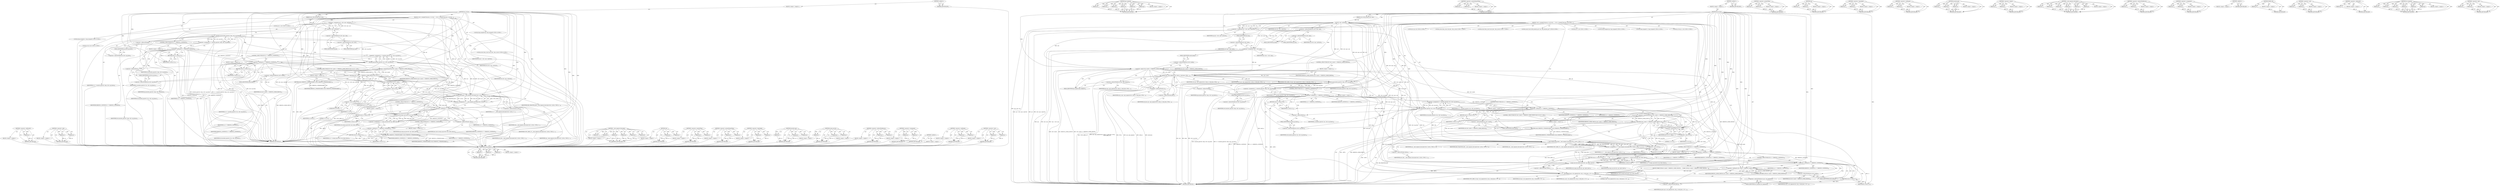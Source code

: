 digraph "&lt;operator&gt;.cast" {
vulnerable_252 [label=<(METHOD,assign_eip_far)>];
vulnerable_253 [label=<(PARAM,p1)>];
vulnerable_254 [label=<(PARAM,p2)>];
vulnerable_255 [label=<(PARAM,p3)>];
vulnerable_256 [label=<(BLOCK,&lt;empty&gt;,&lt;empty&gt;)>];
vulnerable_257 [label=<(METHOD_RETURN,ANY)>];
vulnerable_194 [label=<(METHOD,get_segment)>];
vulnerable_195 [label=<(PARAM,p1)>];
vulnerable_196 [label=<(PARAM,p2)>];
vulnerable_197 [label=<(PARAM,p3)>];
vulnerable_198 [label=<(PARAM,p4)>];
vulnerable_199 [label=<(PARAM,p5)>];
vulnerable_200 [label=<(PARAM,p6)>];
vulnerable_201 [label=<(BLOCK,&lt;empty&gt;,&lt;empty&gt;)>];
vulnerable_202 [label=<(METHOD_RETURN,ANY)>];
vulnerable_223 [label=<(METHOD,&lt;operator&gt;.greaterEqualsThan)>];
vulnerable_224 [label=<(PARAM,p1)>];
vulnerable_225 [label=<(PARAM,p2)>];
vulnerable_226 [label=<(BLOCK,&lt;empty&gt;,&lt;empty&gt;)>];
vulnerable_227 [label=<(METHOD_RETURN,ANY)>];
vulnerable_6 [label=<(METHOD,&lt;global&gt;)<SUB>1</SUB>>];
vulnerable_7 [label=<(BLOCK,&lt;empty&gt;,&lt;empty&gt;)<SUB>1</SUB>>];
vulnerable_8 [label=<(METHOD,em_ret_far)<SUB>1</SUB>>];
vulnerable_9 [label=<(PARAM,struct x86_emulate_ctxt *ctxt)<SUB>1</SUB>>];
vulnerable_10 [label=<(BLOCK,{
 	int rc;
 	unsigned long eip, cs;
	u16 old_c...,{
 	int rc;
 	unsigned long eip, cs;
	u16 old_c...)<SUB>2</SUB>>];
vulnerable_11 [label="<(LOCAL,int rc: int)<SUB>3</SUB>>"];
vulnerable_12 [label="<(LOCAL,long unsigned eip: long unsigned)<SUB>4</SUB>>"];
vulnerable_13 [label="<(LOCAL,long unsigned cs: long unsigned)<SUB>4</SUB>>"];
vulnerable_14 [label="<(LOCAL,u16 old_cs: u16)<SUB>5</SUB>>"];
vulnerable_15 [label="<(LOCAL,int cpl: int)<SUB>6</SUB>>"];
vulnerable_16 [label=<(&lt;operator&gt;.assignment,cpl = ctxt-&gt;ops-&gt;cpl(ctxt))<SUB>6</SUB>>];
vulnerable_17 [label=<(IDENTIFIER,cpl,cpl = ctxt-&gt;ops-&gt;cpl(ctxt))<SUB>6</SUB>>];
vulnerable_18 [label=<(cpl,ctxt-&gt;ops-&gt;cpl(ctxt))<SUB>6</SUB>>];
vulnerable_19 [label=<(&lt;operator&gt;.indirectFieldAccess,ctxt-&gt;ops-&gt;cpl)<SUB>6</SUB>>];
vulnerable_20 [label=<(&lt;operator&gt;.indirectFieldAccess,ctxt-&gt;ops)<SUB>6</SUB>>];
vulnerable_21 [label=<(IDENTIFIER,ctxt,ctxt-&gt;ops-&gt;cpl(ctxt))<SUB>6</SUB>>];
vulnerable_22 [label=<(FIELD_IDENTIFIER,ops,ops)<SUB>6</SUB>>];
vulnerable_23 [label=<(FIELD_IDENTIFIER,cpl,cpl)<SUB>6</SUB>>];
vulnerable_24 [label=<(IDENTIFIER,ctxt,ctxt-&gt;ops-&gt;cpl(ctxt))<SUB>6</SUB>>];
vulnerable_25 [label="<(LOCAL,struct desc_struct old_desc: desc_struct)<SUB>7</SUB>>"];
vulnerable_26 [label="<(LOCAL,struct desc_struct new_desc: desc_struct)<SUB>7</SUB>>"];
vulnerable_27 [label="<(LOCAL,const struct x86_emulate_ops* ops: x86_emulate_ops*)<SUB>8</SUB>>"];
vulnerable_28 [label=<(&lt;operator&gt;.assignment,*ops = ctxt-&gt;ops)<SUB>8</SUB>>];
vulnerable_29 [label=<(IDENTIFIER,ops,*ops = ctxt-&gt;ops)<SUB>8</SUB>>];
vulnerable_30 [label=<(&lt;operator&gt;.indirectFieldAccess,ctxt-&gt;ops)<SUB>8</SUB>>];
vulnerable_31 [label=<(IDENTIFIER,ctxt,*ops = ctxt-&gt;ops)<SUB>8</SUB>>];
vulnerable_32 [label=<(FIELD_IDENTIFIER,ops,ops)<SUB>8</SUB>>];
vulnerable_33 [label=<(CONTROL_STRUCTURE,IF,if (ctxt-&gt;mode == X86EMUL_MODE_PROT64))<SUB>9</SUB>>];
vulnerable_34 [label=<(&lt;operator&gt;.equals,ctxt-&gt;mode == X86EMUL_MODE_PROT64)<SUB>9</SUB>>];
vulnerable_35 [label=<(&lt;operator&gt;.indirectFieldAccess,ctxt-&gt;mode)<SUB>9</SUB>>];
vulnerable_36 [label=<(IDENTIFIER,ctxt,ctxt-&gt;mode == X86EMUL_MODE_PROT64)<SUB>9</SUB>>];
vulnerable_37 [label=<(FIELD_IDENTIFIER,mode,mode)<SUB>9</SUB>>];
vulnerable_38 [label=<(IDENTIFIER,X86EMUL_MODE_PROT64,ctxt-&gt;mode == X86EMUL_MODE_PROT64)<SUB>9</SUB>>];
vulnerable_39 [label=<(BLOCK,&lt;empty&gt;,&lt;empty&gt;)<SUB>10</SUB>>];
vulnerable_40 [label=<(get_segment,ops-&gt;get_segment(ctxt, &amp;old_cs, &amp;old_desc, NULL...)<SUB>10</SUB>>];
vulnerable_41 [label=<(&lt;operator&gt;.indirectFieldAccess,ops-&gt;get_segment)<SUB>10</SUB>>];
vulnerable_42 [label=<(IDENTIFIER,ops,ops-&gt;get_segment(ctxt, &amp;old_cs, &amp;old_desc, NULL...)<SUB>10</SUB>>];
vulnerable_43 [label=<(FIELD_IDENTIFIER,get_segment,get_segment)<SUB>10</SUB>>];
vulnerable_44 [label=<(IDENTIFIER,ctxt,ops-&gt;get_segment(ctxt, &amp;old_cs, &amp;old_desc, NULL...)<SUB>10</SUB>>];
vulnerable_45 [label=<(&lt;operator&gt;.addressOf,&amp;old_cs)<SUB>10</SUB>>];
vulnerable_46 [label=<(IDENTIFIER,old_cs,ops-&gt;get_segment(ctxt, &amp;old_cs, &amp;old_desc, NULL...)<SUB>10</SUB>>];
vulnerable_47 [label=<(&lt;operator&gt;.addressOf,&amp;old_desc)<SUB>10</SUB>>];
vulnerable_48 [label=<(IDENTIFIER,old_desc,ops-&gt;get_segment(ctxt, &amp;old_cs, &amp;old_desc, NULL...)<SUB>10</SUB>>];
vulnerable_49 [label=<(IDENTIFIER,NULL,ops-&gt;get_segment(ctxt, &amp;old_cs, &amp;old_desc, NULL...)<SUB>10</SUB>>];
vulnerable_50 [label=<(IDENTIFIER,VCPU_SREG_CS,ops-&gt;get_segment(ctxt, &amp;old_cs, &amp;old_desc, NULL...)<SUB>11</SUB>>];
vulnerable_51 [label=<(&lt;operator&gt;.assignment,rc = emulate_pop(ctxt, &amp;eip, ctxt-&gt;op_bytes))<SUB>13</SUB>>];
vulnerable_52 [label=<(IDENTIFIER,rc,rc = emulate_pop(ctxt, &amp;eip, ctxt-&gt;op_bytes))<SUB>13</SUB>>];
vulnerable_53 [label=<(emulate_pop,emulate_pop(ctxt, &amp;eip, ctxt-&gt;op_bytes))<SUB>13</SUB>>];
vulnerable_54 [label=<(IDENTIFIER,ctxt,emulate_pop(ctxt, &amp;eip, ctxt-&gt;op_bytes))<SUB>13</SUB>>];
vulnerable_55 [label=<(&lt;operator&gt;.addressOf,&amp;eip)<SUB>13</SUB>>];
vulnerable_56 [label=<(IDENTIFIER,eip,emulate_pop(ctxt, &amp;eip, ctxt-&gt;op_bytes))<SUB>13</SUB>>];
vulnerable_57 [label=<(&lt;operator&gt;.indirectFieldAccess,ctxt-&gt;op_bytes)<SUB>13</SUB>>];
vulnerable_58 [label=<(IDENTIFIER,ctxt,emulate_pop(ctxt, &amp;eip, ctxt-&gt;op_bytes))<SUB>13</SUB>>];
vulnerable_59 [label=<(FIELD_IDENTIFIER,op_bytes,op_bytes)<SUB>13</SUB>>];
vulnerable_60 [label=<(CONTROL_STRUCTURE,IF,if (rc != X86EMUL_CONTINUE))<SUB>14</SUB>>];
vulnerable_61 [label=<(&lt;operator&gt;.notEquals,rc != X86EMUL_CONTINUE)<SUB>14</SUB>>];
vulnerable_62 [label=<(IDENTIFIER,rc,rc != X86EMUL_CONTINUE)<SUB>14</SUB>>];
vulnerable_63 [label=<(IDENTIFIER,X86EMUL_CONTINUE,rc != X86EMUL_CONTINUE)<SUB>14</SUB>>];
vulnerable_64 [label=<(BLOCK,&lt;empty&gt;,&lt;empty&gt;)<SUB>15</SUB>>];
vulnerable_65 [label=<(RETURN,return rc;,return rc;)<SUB>15</SUB>>];
vulnerable_66 [label=<(IDENTIFIER,rc,return rc;)<SUB>15</SUB>>];
vulnerable_67 [label=<(&lt;operator&gt;.assignment,rc = emulate_pop(ctxt, &amp;cs, ctxt-&gt;op_bytes))<SUB>16</SUB>>];
vulnerable_68 [label=<(IDENTIFIER,rc,rc = emulate_pop(ctxt, &amp;cs, ctxt-&gt;op_bytes))<SUB>16</SUB>>];
vulnerable_69 [label=<(emulate_pop,emulate_pop(ctxt, &amp;cs, ctxt-&gt;op_bytes))<SUB>16</SUB>>];
vulnerable_70 [label=<(IDENTIFIER,ctxt,emulate_pop(ctxt, &amp;cs, ctxt-&gt;op_bytes))<SUB>16</SUB>>];
vulnerable_71 [label=<(&lt;operator&gt;.addressOf,&amp;cs)<SUB>16</SUB>>];
vulnerable_72 [label=<(IDENTIFIER,cs,emulate_pop(ctxt, &amp;cs, ctxt-&gt;op_bytes))<SUB>16</SUB>>];
vulnerable_73 [label=<(&lt;operator&gt;.indirectFieldAccess,ctxt-&gt;op_bytes)<SUB>16</SUB>>];
vulnerable_74 [label=<(IDENTIFIER,ctxt,emulate_pop(ctxt, &amp;cs, ctxt-&gt;op_bytes))<SUB>16</SUB>>];
vulnerable_75 [label=<(FIELD_IDENTIFIER,op_bytes,op_bytes)<SUB>16</SUB>>];
vulnerable_76 [label=<(CONTROL_STRUCTURE,IF,if (rc != X86EMUL_CONTINUE))<SUB>17</SUB>>];
vulnerable_77 [label=<(&lt;operator&gt;.notEquals,rc != X86EMUL_CONTINUE)<SUB>17</SUB>>];
vulnerable_78 [label=<(IDENTIFIER,rc,rc != X86EMUL_CONTINUE)<SUB>17</SUB>>];
vulnerable_79 [label=<(IDENTIFIER,X86EMUL_CONTINUE,rc != X86EMUL_CONTINUE)<SUB>17</SUB>>];
vulnerable_80 [label=<(BLOCK,&lt;empty&gt;,&lt;empty&gt;)<SUB>18</SUB>>];
vulnerable_81 [label=<(RETURN,return rc;,return rc;)<SUB>18</SUB>>];
vulnerable_82 [label=<(IDENTIFIER,rc,return rc;)<SUB>18</SUB>>];
vulnerable_83 [label=<(CONTROL_STRUCTURE,IF,if (ctxt-&gt;mode &gt;= X86EMUL_MODE_PROT16 &amp;&amp; (cs &amp; 3) &gt; cpl))<SUB>20</SUB>>];
vulnerable_84 [label=<(&lt;operator&gt;.logicalAnd,ctxt-&gt;mode &gt;= X86EMUL_MODE_PROT16 &amp;&amp; (cs &amp; 3) &gt;...)<SUB>20</SUB>>];
vulnerable_85 [label=<(&lt;operator&gt;.greaterEqualsThan,ctxt-&gt;mode &gt;= X86EMUL_MODE_PROT16)<SUB>20</SUB>>];
vulnerable_86 [label=<(&lt;operator&gt;.indirectFieldAccess,ctxt-&gt;mode)<SUB>20</SUB>>];
vulnerable_87 [label=<(IDENTIFIER,ctxt,ctxt-&gt;mode &gt;= X86EMUL_MODE_PROT16)<SUB>20</SUB>>];
vulnerable_88 [label=<(FIELD_IDENTIFIER,mode,mode)<SUB>20</SUB>>];
vulnerable_89 [label=<(IDENTIFIER,X86EMUL_MODE_PROT16,ctxt-&gt;mode &gt;= X86EMUL_MODE_PROT16)<SUB>20</SUB>>];
vulnerable_90 [label=<(&lt;operator&gt;.greaterThan,(cs &amp; 3) &gt; cpl)<SUB>20</SUB>>];
vulnerable_91 [label=<(&lt;operator&gt;.and,cs &amp; 3)<SUB>20</SUB>>];
vulnerable_92 [label=<(IDENTIFIER,cs,cs &amp; 3)<SUB>20</SUB>>];
vulnerable_93 [label=<(LITERAL,3,cs &amp; 3)<SUB>20</SUB>>];
vulnerable_94 [label=<(IDENTIFIER,cpl,(cs &amp; 3) &gt; cpl)<SUB>20</SUB>>];
vulnerable_95 [label=<(BLOCK,&lt;empty&gt;,&lt;empty&gt;)<SUB>21</SUB>>];
vulnerable_96 [label=<(RETURN,return X86EMUL_UNHANDLEABLE;,return X86EMUL_UNHANDLEABLE;)<SUB>21</SUB>>];
vulnerable_97 [label=<(IDENTIFIER,X86EMUL_UNHANDLEABLE,return X86EMUL_UNHANDLEABLE;)<SUB>21</SUB>>];
vulnerable_98 [label=<(&lt;operator&gt;.assignment,rc = __load_segment_descriptor(ctxt, (u16)cs, V...)<SUB>22</SUB>>];
vulnerable_99 [label=<(IDENTIFIER,rc,rc = __load_segment_descriptor(ctxt, (u16)cs, V...)<SUB>22</SUB>>];
vulnerable_100 [label=<(__load_segment_descriptor,__load_segment_descriptor(ctxt, (u16)cs, VCPU_S...)<SUB>22</SUB>>];
vulnerable_101 [label=<(IDENTIFIER,ctxt,__load_segment_descriptor(ctxt, (u16)cs, VCPU_S...)<SUB>22</SUB>>];
vulnerable_102 [label=<(&lt;operator&gt;.cast,(u16)cs)<SUB>22</SUB>>];
vulnerable_103 [label=<(UNKNOWN,u16,u16)<SUB>22</SUB>>];
vulnerable_104 [label=<(IDENTIFIER,cs,(u16)cs)<SUB>22</SUB>>];
vulnerable_105 [label=<(IDENTIFIER,VCPU_SREG_CS,__load_segment_descriptor(ctxt, (u16)cs, VCPU_S...)<SUB>22</SUB>>];
vulnerable_106 [label=<(IDENTIFIER,cpl,__load_segment_descriptor(ctxt, (u16)cs, VCPU_S...)<SUB>22</SUB>>];
vulnerable_107 [label=<(IDENTIFIER,X86_TRANSFER_RET,__load_segment_descriptor(ctxt, (u16)cs, VCPU_S...)<SUB>23</SUB>>];
vulnerable_108 [label=<(&lt;operator&gt;.addressOf,&amp;new_desc)<SUB>24</SUB>>];
vulnerable_109 [label=<(IDENTIFIER,new_desc,__load_segment_descriptor(ctxt, (u16)cs, VCPU_S...)<SUB>24</SUB>>];
vulnerable_110 [label=<(CONTROL_STRUCTURE,IF,if (rc != X86EMUL_CONTINUE))<SUB>25</SUB>>];
vulnerable_111 [label=<(&lt;operator&gt;.notEquals,rc != X86EMUL_CONTINUE)<SUB>25</SUB>>];
vulnerable_112 [label=<(IDENTIFIER,rc,rc != X86EMUL_CONTINUE)<SUB>25</SUB>>];
vulnerable_113 [label=<(IDENTIFIER,X86EMUL_CONTINUE,rc != X86EMUL_CONTINUE)<SUB>25</SUB>>];
vulnerable_114 [label=<(BLOCK,&lt;empty&gt;,&lt;empty&gt;)<SUB>26</SUB>>];
vulnerable_115 [label=<(RETURN,return rc;,return rc;)<SUB>26</SUB>>];
vulnerable_116 [label=<(IDENTIFIER,rc,return rc;)<SUB>26</SUB>>];
vulnerable_117 [label=<(&lt;operator&gt;.assignment,rc = assign_eip_far(ctxt, eip, &amp;new_desc))<SUB>27</SUB>>];
vulnerable_118 [label=<(IDENTIFIER,rc,rc = assign_eip_far(ctxt, eip, &amp;new_desc))<SUB>27</SUB>>];
vulnerable_119 [label=<(assign_eip_far,assign_eip_far(ctxt, eip, &amp;new_desc))<SUB>27</SUB>>];
vulnerable_120 [label=<(IDENTIFIER,ctxt,assign_eip_far(ctxt, eip, &amp;new_desc))<SUB>27</SUB>>];
vulnerable_121 [label=<(IDENTIFIER,eip,assign_eip_far(ctxt, eip, &amp;new_desc))<SUB>27</SUB>>];
vulnerable_122 [label=<(&lt;operator&gt;.addressOf,&amp;new_desc)<SUB>27</SUB>>];
vulnerable_123 [label=<(IDENTIFIER,new_desc,assign_eip_far(ctxt, eip, &amp;new_desc))<SUB>27</SUB>>];
vulnerable_124 [label=<(CONTROL_STRUCTURE,IF,if (rc != X86EMUL_CONTINUE))<SUB>28</SUB>>];
vulnerable_125 [label=<(&lt;operator&gt;.notEquals,rc != X86EMUL_CONTINUE)<SUB>28</SUB>>];
vulnerable_126 [label=<(IDENTIFIER,rc,rc != X86EMUL_CONTINUE)<SUB>28</SUB>>];
vulnerable_127 [label=<(IDENTIFIER,X86EMUL_CONTINUE,rc != X86EMUL_CONTINUE)<SUB>28</SUB>>];
vulnerable_128 [label=<(BLOCK,{
		WARN_ON(ctxt-&gt;mode != X86EMUL_MODE_PROT64);...,{
		WARN_ON(ctxt-&gt;mode != X86EMUL_MODE_PROT64);...)<SUB>28</SUB>>];
vulnerable_129 [label=<(WARN_ON,WARN_ON(ctxt-&gt;mode != X86EMUL_MODE_PROT64))<SUB>29</SUB>>];
vulnerable_130 [label=<(&lt;operator&gt;.notEquals,ctxt-&gt;mode != X86EMUL_MODE_PROT64)<SUB>29</SUB>>];
vulnerable_131 [label=<(&lt;operator&gt;.indirectFieldAccess,ctxt-&gt;mode)<SUB>29</SUB>>];
vulnerable_132 [label=<(IDENTIFIER,ctxt,ctxt-&gt;mode != X86EMUL_MODE_PROT64)<SUB>29</SUB>>];
vulnerable_133 [label=<(FIELD_IDENTIFIER,mode,mode)<SUB>29</SUB>>];
vulnerable_134 [label=<(IDENTIFIER,X86EMUL_MODE_PROT64,ctxt-&gt;mode != X86EMUL_MODE_PROT64)<SUB>29</SUB>>];
vulnerable_135 [label=<(set_segment,ops-&gt;set_segment(ctxt, old_cs, &amp;old_desc, 0, VC...)<SUB>30</SUB>>];
vulnerable_136 [label=<(&lt;operator&gt;.indirectFieldAccess,ops-&gt;set_segment)<SUB>30</SUB>>];
vulnerable_137 [label=<(IDENTIFIER,ops,ops-&gt;set_segment(ctxt, old_cs, &amp;old_desc, 0, VC...)<SUB>30</SUB>>];
vulnerable_138 [label=<(FIELD_IDENTIFIER,set_segment,set_segment)<SUB>30</SUB>>];
vulnerable_139 [label=<(IDENTIFIER,ctxt,ops-&gt;set_segment(ctxt, old_cs, &amp;old_desc, 0, VC...)<SUB>30</SUB>>];
vulnerable_140 [label=<(IDENTIFIER,old_cs,ops-&gt;set_segment(ctxt, old_cs, &amp;old_desc, 0, VC...)<SUB>30</SUB>>];
vulnerable_141 [label=<(&lt;operator&gt;.addressOf,&amp;old_desc)<SUB>30</SUB>>];
vulnerable_142 [label=<(IDENTIFIER,old_desc,ops-&gt;set_segment(ctxt, old_cs, &amp;old_desc, 0, VC...)<SUB>30</SUB>>];
vulnerable_143 [label=<(LITERAL,0,ops-&gt;set_segment(ctxt, old_cs, &amp;old_desc, 0, VC...)<SUB>30</SUB>>];
vulnerable_144 [label=<(IDENTIFIER,VCPU_SREG_CS,ops-&gt;set_segment(ctxt, old_cs, &amp;old_desc, 0, VC...)<SUB>30</SUB>>];
vulnerable_145 [label=<(RETURN,return rc;,return rc;)<SUB>32</SUB>>];
vulnerable_146 [label=<(IDENTIFIER,rc,return rc;)<SUB>32</SUB>>];
vulnerable_147 [label=<(METHOD_RETURN,int)<SUB>1</SUB>>];
vulnerable_149 [label=<(METHOD_RETURN,ANY)<SUB>1</SUB>>];
vulnerable_228 [label=<(METHOD,&lt;operator&gt;.greaterThan)>];
vulnerable_229 [label=<(PARAM,p1)>];
vulnerable_230 [label=<(PARAM,p2)>];
vulnerable_231 [label=<(BLOCK,&lt;empty&gt;,&lt;empty&gt;)>];
vulnerable_232 [label=<(METHOD_RETURN,ANY)>];
vulnerable_179 [label=<(METHOD,cpl)>];
vulnerable_180 [label=<(PARAM,p1)>];
vulnerable_181 [label=<(PARAM,p2)>];
vulnerable_182 [label=<(BLOCK,&lt;empty&gt;,&lt;empty&gt;)>];
vulnerable_183 [label=<(METHOD_RETURN,ANY)>];
vulnerable_218 [label=<(METHOD,&lt;operator&gt;.logicalAnd)>];
vulnerable_219 [label=<(PARAM,p1)>];
vulnerable_220 [label=<(PARAM,p2)>];
vulnerable_221 [label=<(BLOCK,&lt;empty&gt;,&lt;empty&gt;)>];
vulnerable_222 [label=<(METHOD_RETURN,ANY)>];
vulnerable_213 [label=<(METHOD,&lt;operator&gt;.notEquals)>];
vulnerable_214 [label=<(PARAM,p1)>];
vulnerable_215 [label=<(PARAM,p2)>];
vulnerable_216 [label=<(BLOCK,&lt;empty&gt;,&lt;empty&gt;)>];
vulnerable_217 [label=<(METHOD_RETURN,ANY)>];
vulnerable_207 [label=<(METHOD,emulate_pop)>];
vulnerable_208 [label=<(PARAM,p1)>];
vulnerable_209 [label=<(PARAM,p2)>];
vulnerable_210 [label=<(PARAM,p3)>];
vulnerable_211 [label=<(BLOCK,&lt;empty&gt;,&lt;empty&gt;)>];
vulnerable_212 [label=<(METHOD_RETURN,ANY)>];
vulnerable_189 [label=<(METHOD,&lt;operator&gt;.equals)>];
vulnerable_190 [label=<(PARAM,p1)>];
vulnerable_191 [label=<(PARAM,p2)>];
vulnerable_192 [label=<(BLOCK,&lt;empty&gt;,&lt;empty&gt;)>];
vulnerable_193 [label=<(METHOD_RETURN,ANY)>];
vulnerable_238 [label=<(METHOD,__load_segment_descriptor)>];
vulnerable_239 [label=<(PARAM,p1)>];
vulnerable_240 [label=<(PARAM,p2)>];
vulnerable_241 [label=<(PARAM,p3)>];
vulnerable_242 [label=<(PARAM,p4)>];
vulnerable_243 [label=<(PARAM,p5)>];
vulnerable_244 [label=<(PARAM,p6)>];
vulnerable_245 [label=<(BLOCK,&lt;empty&gt;,&lt;empty&gt;)>];
vulnerable_246 [label=<(METHOD_RETURN,ANY)>];
vulnerable_184 [label=<(METHOD,&lt;operator&gt;.indirectFieldAccess)>];
vulnerable_185 [label=<(PARAM,p1)>];
vulnerable_186 [label=<(PARAM,p2)>];
vulnerable_187 [label=<(BLOCK,&lt;empty&gt;,&lt;empty&gt;)>];
vulnerable_188 [label=<(METHOD_RETURN,ANY)>];
vulnerable_174 [label=<(METHOD,&lt;operator&gt;.assignment)>];
vulnerable_175 [label=<(PARAM,p1)>];
vulnerable_176 [label=<(PARAM,p2)>];
vulnerable_177 [label=<(BLOCK,&lt;empty&gt;,&lt;empty&gt;)>];
vulnerable_178 [label=<(METHOD_RETURN,ANY)>];
vulnerable_168 [label=<(METHOD,&lt;global&gt;)<SUB>1</SUB>>];
vulnerable_169 [label=<(BLOCK,&lt;empty&gt;,&lt;empty&gt;)>];
vulnerable_170 [label=<(METHOD_RETURN,ANY)>];
vulnerable_258 [label=<(METHOD,WARN_ON)>];
vulnerable_259 [label=<(PARAM,p1)>];
vulnerable_260 [label=<(BLOCK,&lt;empty&gt;,&lt;empty&gt;)>];
vulnerable_261 [label=<(METHOD_RETURN,ANY)>];
vulnerable_247 [label=<(METHOD,&lt;operator&gt;.cast)>];
vulnerable_248 [label=<(PARAM,p1)>];
vulnerable_249 [label=<(PARAM,p2)>];
vulnerable_250 [label=<(BLOCK,&lt;empty&gt;,&lt;empty&gt;)>];
vulnerable_251 [label=<(METHOD_RETURN,ANY)>];
vulnerable_203 [label=<(METHOD,&lt;operator&gt;.addressOf)>];
vulnerable_204 [label=<(PARAM,p1)>];
vulnerable_205 [label=<(BLOCK,&lt;empty&gt;,&lt;empty&gt;)>];
vulnerable_206 [label=<(METHOD_RETURN,ANY)>];
vulnerable_262 [label=<(METHOD,set_segment)>];
vulnerable_263 [label=<(PARAM,p1)>];
vulnerable_264 [label=<(PARAM,p2)>];
vulnerable_265 [label=<(PARAM,p3)>];
vulnerable_266 [label=<(PARAM,p4)>];
vulnerable_267 [label=<(PARAM,p5)>];
vulnerable_268 [label=<(PARAM,p6)>];
vulnerable_269 [label=<(BLOCK,&lt;empty&gt;,&lt;empty&gt;)>];
vulnerable_270 [label=<(METHOD_RETURN,ANY)>];
vulnerable_233 [label=<(METHOD,&lt;operator&gt;.and)>];
vulnerable_234 [label=<(PARAM,p1)>];
vulnerable_235 [label=<(PARAM,p2)>];
vulnerable_236 [label=<(BLOCK,&lt;empty&gt;,&lt;empty&gt;)>];
vulnerable_237 [label=<(METHOD_RETURN,ANY)>];
fixed_151 [label=<(METHOD,&lt;operator&gt;.addressOf)>];
fixed_152 [label=<(PARAM,p1)>];
fixed_153 [label=<(BLOCK,&lt;empty&gt;,&lt;empty&gt;)>];
fixed_154 [label=<(METHOD_RETURN,ANY)>];
fixed_175 [label=<(METHOD,&lt;operator&gt;.and)>];
fixed_176 [label=<(PARAM,p1)>];
fixed_177 [label=<(PARAM,p2)>];
fixed_178 [label=<(BLOCK,&lt;empty&gt;,&lt;empty&gt;)>];
fixed_179 [label=<(METHOD_RETURN,ANY)>];
fixed_6 [label=<(METHOD,&lt;global&gt;)<SUB>1</SUB>>];
fixed_7 [label=<(BLOCK,&lt;empty&gt;,&lt;empty&gt;)<SUB>1</SUB>>];
fixed_8 [label=<(METHOD,em_ret_far)<SUB>1</SUB>>];
fixed_9 [label=<(PARAM,struct x86_emulate_ctxt *ctxt)<SUB>1</SUB>>];
fixed_10 [label=<(BLOCK,{
 	int rc;
 	unsigned long eip, cs;
 	int cpl ...,{
 	int rc;
 	unsigned long eip, cs;
 	int cpl ...)<SUB>2</SUB>>];
fixed_11 [label="<(LOCAL,int rc: int)<SUB>3</SUB>>"];
fixed_12 [label="<(LOCAL,long unsigned eip: long unsigned)<SUB>4</SUB>>"];
fixed_13 [label="<(LOCAL,long unsigned cs: long unsigned)<SUB>4</SUB>>"];
fixed_14 [label="<(LOCAL,int cpl: int)<SUB>5</SUB>>"];
fixed_15 [label=<(&lt;operator&gt;.assignment,cpl = ctxt-&gt;ops-&gt;cpl(ctxt))<SUB>5</SUB>>];
fixed_16 [label=<(IDENTIFIER,cpl,cpl = ctxt-&gt;ops-&gt;cpl(ctxt))<SUB>5</SUB>>];
fixed_17 [label=<(cpl,ctxt-&gt;ops-&gt;cpl(ctxt))<SUB>5</SUB>>];
fixed_18 [label=<(&lt;operator&gt;.indirectFieldAccess,ctxt-&gt;ops-&gt;cpl)<SUB>5</SUB>>];
fixed_19 [label=<(&lt;operator&gt;.indirectFieldAccess,ctxt-&gt;ops)<SUB>5</SUB>>];
fixed_20 [label=<(IDENTIFIER,ctxt,ctxt-&gt;ops-&gt;cpl(ctxt))<SUB>5</SUB>>];
fixed_21 [label=<(FIELD_IDENTIFIER,ops,ops)<SUB>5</SUB>>];
fixed_22 [label=<(FIELD_IDENTIFIER,cpl,cpl)<SUB>5</SUB>>];
fixed_23 [label=<(IDENTIFIER,ctxt,ctxt-&gt;ops-&gt;cpl(ctxt))<SUB>5</SUB>>];
fixed_24 [label="<(LOCAL,struct desc_struct new_desc: desc_struct)<SUB>6</SUB>>"];
fixed_25 [label=<(&lt;operator&gt;.assignment,rc = emulate_pop(ctxt, &amp;eip, ctxt-&gt;op_bytes))<SUB>8</SUB>>];
fixed_26 [label=<(IDENTIFIER,rc,rc = emulate_pop(ctxt, &amp;eip, ctxt-&gt;op_bytes))<SUB>8</SUB>>];
fixed_27 [label=<(emulate_pop,emulate_pop(ctxt, &amp;eip, ctxt-&gt;op_bytes))<SUB>8</SUB>>];
fixed_28 [label=<(IDENTIFIER,ctxt,emulate_pop(ctxt, &amp;eip, ctxt-&gt;op_bytes))<SUB>8</SUB>>];
fixed_29 [label=<(&lt;operator&gt;.addressOf,&amp;eip)<SUB>8</SUB>>];
fixed_30 [label=<(IDENTIFIER,eip,emulate_pop(ctxt, &amp;eip, ctxt-&gt;op_bytes))<SUB>8</SUB>>];
fixed_31 [label=<(&lt;operator&gt;.indirectFieldAccess,ctxt-&gt;op_bytes)<SUB>8</SUB>>];
fixed_32 [label=<(IDENTIFIER,ctxt,emulate_pop(ctxt, &amp;eip, ctxt-&gt;op_bytes))<SUB>8</SUB>>];
fixed_33 [label=<(FIELD_IDENTIFIER,op_bytes,op_bytes)<SUB>8</SUB>>];
fixed_34 [label=<(CONTROL_STRUCTURE,IF,if (rc != X86EMUL_CONTINUE))<SUB>9</SUB>>];
fixed_35 [label=<(&lt;operator&gt;.notEquals,rc != X86EMUL_CONTINUE)<SUB>9</SUB>>];
fixed_36 [label=<(IDENTIFIER,rc,rc != X86EMUL_CONTINUE)<SUB>9</SUB>>];
fixed_37 [label=<(IDENTIFIER,X86EMUL_CONTINUE,rc != X86EMUL_CONTINUE)<SUB>9</SUB>>];
fixed_38 [label=<(BLOCK,&lt;empty&gt;,&lt;empty&gt;)<SUB>10</SUB>>];
fixed_39 [label=<(RETURN,return rc;,return rc;)<SUB>10</SUB>>];
fixed_40 [label=<(IDENTIFIER,rc,return rc;)<SUB>10</SUB>>];
fixed_41 [label=<(&lt;operator&gt;.assignment,rc = emulate_pop(ctxt, &amp;cs, ctxt-&gt;op_bytes))<SUB>11</SUB>>];
fixed_42 [label=<(IDENTIFIER,rc,rc = emulate_pop(ctxt, &amp;cs, ctxt-&gt;op_bytes))<SUB>11</SUB>>];
fixed_43 [label=<(emulate_pop,emulate_pop(ctxt, &amp;cs, ctxt-&gt;op_bytes))<SUB>11</SUB>>];
fixed_44 [label=<(IDENTIFIER,ctxt,emulate_pop(ctxt, &amp;cs, ctxt-&gt;op_bytes))<SUB>11</SUB>>];
fixed_45 [label=<(&lt;operator&gt;.addressOf,&amp;cs)<SUB>11</SUB>>];
fixed_46 [label=<(IDENTIFIER,cs,emulate_pop(ctxt, &amp;cs, ctxt-&gt;op_bytes))<SUB>11</SUB>>];
fixed_47 [label=<(&lt;operator&gt;.indirectFieldAccess,ctxt-&gt;op_bytes)<SUB>11</SUB>>];
fixed_48 [label=<(IDENTIFIER,ctxt,emulate_pop(ctxt, &amp;cs, ctxt-&gt;op_bytes))<SUB>11</SUB>>];
fixed_49 [label=<(FIELD_IDENTIFIER,op_bytes,op_bytes)<SUB>11</SUB>>];
fixed_50 [label=<(CONTROL_STRUCTURE,IF,if (rc != X86EMUL_CONTINUE))<SUB>12</SUB>>];
fixed_51 [label=<(&lt;operator&gt;.notEquals,rc != X86EMUL_CONTINUE)<SUB>12</SUB>>];
fixed_52 [label=<(IDENTIFIER,rc,rc != X86EMUL_CONTINUE)<SUB>12</SUB>>];
fixed_53 [label=<(IDENTIFIER,X86EMUL_CONTINUE,rc != X86EMUL_CONTINUE)<SUB>12</SUB>>];
fixed_54 [label=<(BLOCK,&lt;empty&gt;,&lt;empty&gt;)<SUB>13</SUB>>];
fixed_55 [label=<(RETURN,return rc;,return rc;)<SUB>13</SUB>>];
fixed_56 [label=<(IDENTIFIER,rc,return rc;)<SUB>13</SUB>>];
fixed_57 [label=<(CONTROL_STRUCTURE,IF,if (ctxt-&gt;mode &gt;= X86EMUL_MODE_PROT16 &amp;&amp; (cs &amp; 3) &gt; cpl))<SUB>15</SUB>>];
fixed_58 [label=<(&lt;operator&gt;.logicalAnd,ctxt-&gt;mode &gt;= X86EMUL_MODE_PROT16 &amp;&amp; (cs &amp; 3) &gt;...)<SUB>15</SUB>>];
fixed_59 [label=<(&lt;operator&gt;.greaterEqualsThan,ctxt-&gt;mode &gt;= X86EMUL_MODE_PROT16)<SUB>15</SUB>>];
fixed_60 [label=<(&lt;operator&gt;.indirectFieldAccess,ctxt-&gt;mode)<SUB>15</SUB>>];
fixed_61 [label=<(IDENTIFIER,ctxt,ctxt-&gt;mode &gt;= X86EMUL_MODE_PROT16)<SUB>15</SUB>>];
fixed_62 [label=<(FIELD_IDENTIFIER,mode,mode)<SUB>15</SUB>>];
fixed_63 [label=<(IDENTIFIER,X86EMUL_MODE_PROT16,ctxt-&gt;mode &gt;= X86EMUL_MODE_PROT16)<SUB>15</SUB>>];
fixed_64 [label=<(&lt;operator&gt;.greaterThan,(cs &amp; 3) &gt; cpl)<SUB>15</SUB>>];
fixed_65 [label=<(&lt;operator&gt;.and,cs &amp; 3)<SUB>15</SUB>>];
fixed_66 [label=<(IDENTIFIER,cs,cs &amp; 3)<SUB>15</SUB>>];
fixed_67 [label=<(LITERAL,3,cs &amp; 3)<SUB>15</SUB>>];
fixed_68 [label=<(IDENTIFIER,cpl,(cs &amp; 3) &gt; cpl)<SUB>15</SUB>>];
fixed_69 [label=<(BLOCK,&lt;empty&gt;,&lt;empty&gt;)<SUB>16</SUB>>];
fixed_70 [label=<(RETURN,return X86EMUL_UNHANDLEABLE;,return X86EMUL_UNHANDLEABLE;)<SUB>16</SUB>>];
fixed_71 [label=<(IDENTIFIER,X86EMUL_UNHANDLEABLE,return X86EMUL_UNHANDLEABLE;)<SUB>16</SUB>>];
fixed_72 [label=<(&lt;operator&gt;.assignment,rc = __load_segment_descriptor(ctxt, (u16)cs, V...)<SUB>17</SUB>>];
fixed_73 [label=<(IDENTIFIER,rc,rc = __load_segment_descriptor(ctxt, (u16)cs, V...)<SUB>17</SUB>>];
fixed_74 [label=<(__load_segment_descriptor,__load_segment_descriptor(ctxt, (u16)cs, VCPU_S...)<SUB>17</SUB>>];
fixed_75 [label=<(IDENTIFIER,ctxt,__load_segment_descriptor(ctxt, (u16)cs, VCPU_S...)<SUB>17</SUB>>];
fixed_76 [label=<(&lt;operator&gt;.cast,(u16)cs)<SUB>17</SUB>>];
fixed_77 [label=<(UNKNOWN,u16,u16)<SUB>17</SUB>>];
fixed_78 [label=<(IDENTIFIER,cs,(u16)cs)<SUB>17</SUB>>];
fixed_79 [label=<(IDENTIFIER,VCPU_SREG_CS,__load_segment_descriptor(ctxt, (u16)cs, VCPU_S...)<SUB>17</SUB>>];
fixed_80 [label=<(IDENTIFIER,cpl,__load_segment_descriptor(ctxt, (u16)cs, VCPU_S...)<SUB>17</SUB>>];
fixed_81 [label=<(IDENTIFIER,X86_TRANSFER_RET,__load_segment_descriptor(ctxt, (u16)cs, VCPU_S...)<SUB>18</SUB>>];
fixed_82 [label=<(&lt;operator&gt;.addressOf,&amp;new_desc)<SUB>19</SUB>>];
fixed_83 [label=<(IDENTIFIER,new_desc,__load_segment_descriptor(ctxt, (u16)cs, VCPU_S...)<SUB>19</SUB>>];
fixed_84 [label=<(CONTROL_STRUCTURE,IF,if (rc != X86EMUL_CONTINUE))<SUB>20</SUB>>];
fixed_85 [label=<(&lt;operator&gt;.notEquals,rc != X86EMUL_CONTINUE)<SUB>20</SUB>>];
fixed_86 [label=<(IDENTIFIER,rc,rc != X86EMUL_CONTINUE)<SUB>20</SUB>>];
fixed_87 [label=<(IDENTIFIER,X86EMUL_CONTINUE,rc != X86EMUL_CONTINUE)<SUB>20</SUB>>];
fixed_88 [label=<(BLOCK,&lt;empty&gt;,&lt;empty&gt;)<SUB>21</SUB>>];
fixed_89 [label=<(RETURN,return rc;,return rc;)<SUB>21</SUB>>];
fixed_90 [label=<(IDENTIFIER,rc,return rc;)<SUB>21</SUB>>];
fixed_91 [label=<(&lt;operator&gt;.assignment,rc = assign_eip_far(ctxt, eip, &amp;new_desc))<SUB>22</SUB>>];
fixed_92 [label=<(IDENTIFIER,rc,rc = assign_eip_far(ctxt, eip, &amp;new_desc))<SUB>22</SUB>>];
fixed_93 [label=<(assign_eip_far,assign_eip_far(ctxt, eip, &amp;new_desc))<SUB>22</SUB>>];
fixed_94 [label=<(IDENTIFIER,ctxt,assign_eip_far(ctxt, eip, &amp;new_desc))<SUB>22</SUB>>];
fixed_95 [label=<(IDENTIFIER,eip,assign_eip_far(ctxt, eip, &amp;new_desc))<SUB>22</SUB>>];
fixed_96 [label=<(&lt;operator&gt;.addressOf,&amp;new_desc)<SUB>22</SUB>>];
fixed_97 [label=<(IDENTIFIER,new_desc,assign_eip_far(ctxt, eip, &amp;new_desc))<SUB>22</SUB>>];
fixed_98 [label=<(CONTROL_STRUCTURE,IF,if (rc != X86EMUL_CONTINUE))<SUB>24</SUB>>];
fixed_99 [label=<(&lt;operator&gt;.notEquals,rc != X86EMUL_CONTINUE)<SUB>24</SUB>>];
fixed_100 [label=<(IDENTIFIER,rc,rc != X86EMUL_CONTINUE)<SUB>24</SUB>>];
fixed_101 [label=<(IDENTIFIER,X86EMUL_CONTINUE,rc != X86EMUL_CONTINUE)<SUB>24</SUB>>];
fixed_102 [label=<(BLOCK,&lt;empty&gt;,&lt;empty&gt;)<SUB>25</SUB>>];
fixed_103 [label=<(RETURN,return X86EMUL_UNHANDLEABLE;,return X86EMUL_UNHANDLEABLE;)<SUB>25</SUB>>];
fixed_104 [label=<(IDENTIFIER,X86EMUL_UNHANDLEABLE,return X86EMUL_UNHANDLEABLE;)<SUB>25</SUB>>];
fixed_105 [label=<(RETURN,return rc;,return rc;)<SUB>27</SUB>>];
fixed_106 [label=<(IDENTIFIER,rc,return rc;)<SUB>27</SUB>>];
fixed_107 [label=<(METHOD_RETURN,int)<SUB>1</SUB>>];
fixed_109 [label=<(METHOD_RETURN,ANY)<SUB>1</SUB>>];
fixed_180 [label=<(METHOD,__load_segment_descriptor)>];
fixed_181 [label=<(PARAM,p1)>];
fixed_182 [label=<(PARAM,p2)>];
fixed_183 [label=<(PARAM,p3)>];
fixed_184 [label=<(PARAM,p4)>];
fixed_185 [label=<(PARAM,p5)>];
fixed_186 [label=<(PARAM,p6)>];
fixed_187 [label=<(BLOCK,&lt;empty&gt;,&lt;empty&gt;)>];
fixed_188 [label=<(METHOD_RETURN,ANY)>];
fixed_135 [label=<(METHOD,cpl)>];
fixed_136 [label=<(PARAM,p1)>];
fixed_137 [label=<(PARAM,p2)>];
fixed_138 [label=<(BLOCK,&lt;empty&gt;,&lt;empty&gt;)>];
fixed_139 [label=<(METHOD_RETURN,ANY)>];
fixed_170 [label=<(METHOD,&lt;operator&gt;.greaterThan)>];
fixed_171 [label=<(PARAM,p1)>];
fixed_172 [label=<(PARAM,p2)>];
fixed_173 [label=<(BLOCK,&lt;empty&gt;,&lt;empty&gt;)>];
fixed_174 [label=<(METHOD_RETURN,ANY)>];
fixed_165 [label=<(METHOD,&lt;operator&gt;.greaterEqualsThan)>];
fixed_166 [label=<(PARAM,p1)>];
fixed_167 [label=<(PARAM,p2)>];
fixed_168 [label=<(BLOCK,&lt;empty&gt;,&lt;empty&gt;)>];
fixed_169 [label=<(METHOD_RETURN,ANY)>];
fixed_160 [label=<(METHOD,&lt;operator&gt;.logicalAnd)>];
fixed_161 [label=<(PARAM,p1)>];
fixed_162 [label=<(PARAM,p2)>];
fixed_163 [label=<(BLOCK,&lt;empty&gt;,&lt;empty&gt;)>];
fixed_164 [label=<(METHOD_RETURN,ANY)>];
fixed_145 [label=<(METHOD,emulate_pop)>];
fixed_146 [label=<(PARAM,p1)>];
fixed_147 [label=<(PARAM,p2)>];
fixed_148 [label=<(PARAM,p3)>];
fixed_149 [label=<(BLOCK,&lt;empty&gt;,&lt;empty&gt;)>];
fixed_150 [label=<(METHOD_RETURN,ANY)>];
fixed_194 [label=<(METHOD,assign_eip_far)>];
fixed_195 [label=<(PARAM,p1)>];
fixed_196 [label=<(PARAM,p2)>];
fixed_197 [label=<(PARAM,p3)>];
fixed_198 [label=<(BLOCK,&lt;empty&gt;,&lt;empty&gt;)>];
fixed_199 [label=<(METHOD_RETURN,ANY)>];
fixed_140 [label=<(METHOD,&lt;operator&gt;.indirectFieldAccess)>];
fixed_141 [label=<(PARAM,p1)>];
fixed_142 [label=<(PARAM,p2)>];
fixed_143 [label=<(BLOCK,&lt;empty&gt;,&lt;empty&gt;)>];
fixed_144 [label=<(METHOD_RETURN,ANY)>];
fixed_130 [label=<(METHOD,&lt;operator&gt;.assignment)>];
fixed_131 [label=<(PARAM,p1)>];
fixed_132 [label=<(PARAM,p2)>];
fixed_133 [label=<(BLOCK,&lt;empty&gt;,&lt;empty&gt;)>];
fixed_134 [label=<(METHOD_RETURN,ANY)>];
fixed_124 [label=<(METHOD,&lt;global&gt;)<SUB>1</SUB>>];
fixed_125 [label=<(BLOCK,&lt;empty&gt;,&lt;empty&gt;)>];
fixed_126 [label=<(METHOD_RETURN,ANY)>];
fixed_155 [label=<(METHOD,&lt;operator&gt;.notEquals)>];
fixed_156 [label=<(PARAM,p1)>];
fixed_157 [label=<(PARAM,p2)>];
fixed_158 [label=<(BLOCK,&lt;empty&gt;,&lt;empty&gt;)>];
fixed_159 [label=<(METHOD_RETURN,ANY)>];
fixed_189 [label=<(METHOD,&lt;operator&gt;.cast)>];
fixed_190 [label=<(PARAM,p1)>];
fixed_191 [label=<(PARAM,p2)>];
fixed_192 [label=<(BLOCK,&lt;empty&gt;,&lt;empty&gt;)>];
fixed_193 [label=<(METHOD_RETURN,ANY)>];
vulnerable_252 -> vulnerable_253  [key=0, label="AST: "];
vulnerable_252 -> vulnerable_253  [key=1, label="DDG: "];
vulnerable_252 -> vulnerable_256  [key=0, label="AST: "];
vulnerable_252 -> vulnerable_254  [key=0, label="AST: "];
vulnerable_252 -> vulnerable_254  [key=1, label="DDG: "];
vulnerable_252 -> vulnerable_257  [key=0, label="AST: "];
vulnerable_252 -> vulnerable_257  [key=1, label="CFG: "];
vulnerable_252 -> vulnerable_255  [key=0, label="AST: "];
vulnerable_252 -> vulnerable_255  [key=1, label="DDG: "];
vulnerable_253 -> vulnerable_257  [key=0, label="DDG: p1"];
vulnerable_254 -> vulnerable_257  [key=0, label="DDG: p2"];
vulnerable_255 -> vulnerable_257  [key=0, label="DDG: p3"];
vulnerable_194 -> vulnerable_195  [key=0, label="AST: "];
vulnerable_194 -> vulnerable_195  [key=1, label="DDG: "];
vulnerable_194 -> vulnerable_201  [key=0, label="AST: "];
vulnerable_194 -> vulnerable_196  [key=0, label="AST: "];
vulnerable_194 -> vulnerable_196  [key=1, label="DDG: "];
vulnerable_194 -> vulnerable_202  [key=0, label="AST: "];
vulnerable_194 -> vulnerable_202  [key=1, label="CFG: "];
vulnerable_194 -> vulnerable_197  [key=0, label="AST: "];
vulnerable_194 -> vulnerable_197  [key=1, label="DDG: "];
vulnerable_194 -> vulnerable_198  [key=0, label="AST: "];
vulnerable_194 -> vulnerable_198  [key=1, label="DDG: "];
vulnerable_194 -> vulnerable_199  [key=0, label="AST: "];
vulnerable_194 -> vulnerable_199  [key=1, label="DDG: "];
vulnerable_194 -> vulnerable_200  [key=0, label="AST: "];
vulnerable_194 -> vulnerable_200  [key=1, label="DDG: "];
vulnerable_195 -> vulnerable_202  [key=0, label="DDG: p1"];
vulnerable_196 -> vulnerable_202  [key=0, label="DDG: p2"];
vulnerable_197 -> vulnerable_202  [key=0, label="DDG: p3"];
vulnerable_198 -> vulnerable_202  [key=0, label="DDG: p4"];
vulnerable_199 -> vulnerable_202  [key=0, label="DDG: p5"];
vulnerable_200 -> vulnerable_202  [key=0, label="DDG: p6"];
vulnerable_223 -> vulnerable_224  [key=0, label="AST: "];
vulnerable_223 -> vulnerable_224  [key=1, label="DDG: "];
vulnerable_223 -> vulnerable_226  [key=0, label="AST: "];
vulnerable_223 -> vulnerable_225  [key=0, label="AST: "];
vulnerable_223 -> vulnerable_225  [key=1, label="DDG: "];
vulnerable_223 -> vulnerable_227  [key=0, label="AST: "];
vulnerable_223 -> vulnerable_227  [key=1, label="CFG: "];
vulnerable_224 -> vulnerable_227  [key=0, label="DDG: p1"];
vulnerable_225 -> vulnerable_227  [key=0, label="DDG: p2"];
vulnerable_6 -> vulnerable_7  [key=0, label="AST: "];
vulnerable_6 -> vulnerable_149  [key=0, label="AST: "];
vulnerable_6 -> vulnerable_149  [key=1, label="CFG: "];
vulnerable_7 -> vulnerable_8  [key=0, label="AST: "];
vulnerable_8 -> vulnerable_9  [key=0, label="AST: "];
vulnerable_8 -> vulnerable_9  [key=1, label="DDG: "];
vulnerable_8 -> vulnerable_10  [key=0, label="AST: "];
vulnerable_8 -> vulnerable_147  [key=0, label="AST: "];
vulnerable_8 -> vulnerable_22  [key=0, label="CFG: "];
vulnerable_8 -> vulnerable_146  [key=0, label="DDG: "];
vulnerable_8 -> vulnerable_18  [key=0, label="DDG: "];
vulnerable_8 -> vulnerable_34  [key=0, label="DDG: "];
vulnerable_8 -> vulnerable_53  [key=0, label="DDG: "];
vulnerable_8 -> vulnerable_61  [key=0, label="DDG: "];
vulnerable_8 -> vulnerable_69  [key=0, label="DDG: "];
vulnerable_8 -> vulnerable_77  [key=0, label="DDG: "];
vulnerable_8 -> vulnerable_96  [key=0, label="DDG: "];
vulnerable_8 -> vulnerable_100  [key=0, label="DDG: "];
vulnerable_8 -> vulnerable_111  [key=0, label="DDG: "];
vulnerable_8 -> vulnerable_119  [key=0, label="DDG: "];
vulnerable_8 -> vulnerable_125  [key=0, label="DDG: "];
vulnerable_8 -> vulnerable_40  [key=0, label="DDG: "];
vulnerable_8 -> vulnerable_66  [key=0, label="DDG: "];
vulnerable_8 -> vulnerable_82  [key=0, label="DDG: "];
vulnerable_8 -> vulnerable_85  [key=0, label="DDG: "];
vulnerable_8 -> vulnerable_90  [key=0, label="DDG: "];
vulnerable_8 -> vulnerable_97  [key=0, label="DDG: "];
vulnerable_8 -> vulnerable_102  [key=0, label="DDG: "];
vulnerable_8 -> vulnerable_116  [key=0, label="DDG: "];
vulnerable_8 -> vulnerable_135  [key=0, label="DDG: "];
vulnerable_8 -> vulnerable_91  [key=0, label="DDG: "];
vulnerable_8 -> vulnerable_130  [key=0, label="DDG: "];
vulnerable_9 -> vulnerable_18  [key=0, label="DDG: ctxt"];
vulnerable_10 -> vulnerable_11  [key=0, label="AST: "];
vulnerable_10 -> vulnerable_12  [key=0, label="AST: "];
vulnerable_10 -> vulnerable_13  [key=0, label="AST: "];
vulnerable_10 -> vulnerable_14  [key=0, label="AST: "];
vulnerable_10 -> vulnerable_15  [key=0, label="AST: "];
vulnerable_10 -> vulnerable_16  [key=0, label="AST: "];
vulnerable_10 -> vulnerable_25  [key=0, label="AST: "];
vulnerable_10 -> vulnerable_26  [key=0, label="AST: "];
vulnerable_10 -> vulnerable_27  [key=0, label="AST: "];
vulnerable_10 -> vulnerable_28  [key=0, label="AST: "];
vulnerable_10 -> vulnerable_33  [key=0, label="AST: "];
vulnerable_10 -> vulnerable_51  [key=0, label="AST: "];
vulnerable_10 -> vulnerable_60  [key=0, label="AST: "];
vulnerable_10 -> vulnerable_67  [key=0, label="AST: "];
vulnerable_10 -> vulnerable_76  [key=0, label="AST: "];
vulnerable_10 -> vulnerable_83  [key=0, label="AST: "];
vulnerable_10 -> vulnerable_98  [key=0, label="AST: "];
vulnerable_10 -> vulnerable_110  [key=0, label="AST: "];
vulnerable_10 -> vulnerable_117  [key=0, label="AST: "];
vulnerable_10 -> vulnerable_124  [key=0, label="AST: "];
vulnerable_10 -> vulnerable_145  [key=0, label="AST: "];
vulnerable_16 -> vulnerable_17  [key=0, label="AST: "];
vulnerable_16 -> vulnerable_18  [key=0, label="AST: "];
vulnerable_16 -> vulnerable_32  [key=0, label="CFG: "];
vulnerable_16 -> vulnerable_147  [key=0, label="DDG: cpl"];
vulnerable_16 -> vulnerable_147  [key=1, label="DDG: ctxt-&gt;ops-&gt;cpl(ctxt)"];
vulnerable_16 -> vulnerable_147  [key=2, label="DDG: cpl = ctxt-&gt;ops-&gt;cpl(ctxt)"];
vulnerable_16 -> vulnerable_100  [key=0, label="DDG: cpl"];
vulnerable_16 -> vulnerable_90  [key=0, label="DDG: cpl"];
vulnerable_18 -> vulnerable_19  [key=0, label="AST: "];
vulnerable_18 -> vulnerable_24  [key=0, label="AST: "];
vulnerable_18 -> vulnerable_16  [key=0, label="CFG: "];
vulnerable_18 -> vulnerable_16  [key=1, label="DDG: ctxt-&gt;ops-&gt;cpl"];
vulnerable_18 -> vulnerable_16  [key=2, label="DDG: ctxt"];
vulnerable_18 -> vulnerable_147  [key=0, label="DDG: ctxt-&gt;ops-&gt;cpl"];
vulnerable_18 -> vulnerable_28  [key=0, label="DDG: ctxt-&gt;ops-&gt;cpl"];
vulnerable_18 -> vulnerable_28  [key=1, label="DDG: ctxt"];
vulnerable_18 -> vulnerable_34  [key=0, label="DDG: ctxt"];
vulnerable_18 -> vulnerable_53  [key=0, label="DDG: ctxt"];
vulnerable_18 -> vulnerable_53  [key=1, label="DDG: ctxt-&gt;ops-&gt;cpl"];
vulnerable_18 -> vulnerable_69  [key=0, label="DDG: ctxt-&gt;ops-&gt;cpl"];
vulnerable_18 -> vulnerable_69  [key=1, label="DDG: ctxt"];
vulnerable_18 -> vulnerable_100  [key=0, label="DDG: ctxt-&gt;ops-&gt;cpl"];
vulnerable_18 -> vulnerable_100  [key=1, label="DDG: ctxt"];
vulnerable_18 -> vulnerable_119  [key=0, label="DDG: ctxt-&gt;ops-&gt;cpl"];
vulnerable_18 -> vulnerable_119  [key=1, label="DDG: ctxt"];
vulnerable_18 -> vulnerable_40  [key=0, label="DDG: ctxt"];
vulnerable_18 -> vulnerable_40  [key=1, label="DDG: ctxt-&gt;ops-&gt;cpl"];
vulnerable_18 -> vulnerable_135  [key=0, label="DDG: ctxt-&gt;ops-&gt;cpl"];
vulnerable_18 -> vulnerable_135  [key=1, label="DDG: ctxt"];
vulnerable_19 -> vulnerable_20  [key=0, label="AST: "];
vulnerable_19 -> vulnerable_23  [key=0, label="AST: "];
vulnerable_19 -> vulnerable_18  [key=0, label="CFG: "];
vulnerable_20 -> vulnerable_21  [key=0, label="AST: "];
vulnerable_20 -> vulnerable_22  [key=0, label="AST: "];
vulnerable_20 -> vulnerable_23  [key=0, label="CFG: "];
vulnerable_22 -> vulnerable_20  [key=0, label="CFG: "];
vulnerable_23 -> vulnerable_19  [key=0, label="CFG: "];
vulnerable_28 -> vulnerable_29  [key=0, label="AST: "];
vulnerable_28 -> vulnerable_30  [key=0, label="AST: "];
vulnerable_28 -> vulnerable_37  [key=0, label="CFG: "];
vulnerable_28 -> vulnerable_147  [key=0, label="DDG: ops"];
vulnerable_28 -> vulnerable_147  [key=1, label="DDG: ctxt-&gt;ops"];
vulnerable_28 -> vulnerable_147  [key=2, label="DDG: *ops = ctxt-&gt;ops"];
vulnerable_28 -> vulnerable_40  [key=0, label="DDG: ops"];
vulnerable_28 -> vulnerable_135  [key=0, label="DDG: ops"];
vulnerable_30 -> vulnerable_31  [key=0, label="AST: "];
vulnerable_30 -> vulnerable_32  [key=0, label="AST: "];
vulnerable_30 -> vulnerable_28  [key=0, label="CFG: "];
vulnerable_32 -> vulnerable_30  [key=0, label="CFG: "];
vulnerable_33 -> vulnerable_34  [key=0, label="AST: "];
vulnerable_33 -> vulnerable_39  [key=0, label="AST: "];
vulnerable_34 -> vulnerable_35  [key=0, label="AST: "];
vulnerable_34 -> vulnerable_38  [key=0, label="AST: "];
vulnerable_34 -> vulnerable_43  [key=0, label="CFG: "];
vulnerable_34 -> vulnerable_43  [key=1, label="CDG: "];
vulnerable_34 -> vulnerable_55  [key=0, label="CFG: "];
vulnerable_34 -> vulnerable_147  [key=0, label="DDG: ctxt-&gt;mode"];
vulnerable_34 -> vulnerable_147  [key=1, label="DDG: X86EMUL_MODE_PROT64"];
vulnerable_34 -> vulnerable_147  [key=2, label="DDG: ctxt-&gt;mode == X86EMUL_MODE_PROT64"];
vulnerable_34 -> vulnerable_53  [key=0, label="DDG: ctxt-&gt;mode"];
vulnerable_34 -> vulnerable_69  [key=0, label="DDG: ctxt-&gt;mode"];
vulnerable_34 -> vulnerable_40  [key=0, label="DDG: ctxt-&gt;mode"];
vulnerable_34 -> vulnerable_40  [key=1, label="CDG: "];
vulnerable_34 -> vulnerable_85  [key=0, label="DDG: ctxt-&gt;mode"];
vulnerable_34 -> vulnerable_130  [key=0, label="DDG: X86EMUL_MODE_PROT64"];
vulnerable_34 -> vulnerable_47  [key=0, label="CDG: "];
vulnerable_34 -> vulnerable_45  [key=0, label="CDG: "];
vulnerable_34 -> vulnerable_41  [key=0, label="CDG: "];
vulnerable_35 -> vulnerable_36  [key=0, label="AST: "];
vulnerable_35 -> vulnerable_37  [key=0, label="AST: "];
vulnerable_35 -> vulnerable_34  [key=0, label="CFG: "];
vulnerable_37 -> vulnerable_35  [key=0, label="CFG: "];
vulnerable_39 -> vulnerable_40  [key=0, label="AST: "];
vulnerable_40 -> vulnerable_41  [key=0, label="AST: "];
vulnerable_40 -> vulnerable_44  [key=0, label="AST: "];
vulnerable_40 -> vulnerable_45  [key=0, label="AST: "];
vulnerable_40 -> vulnerable_47  [key=0, label="AST: "];
vulnerable_40 -> vulnerable_49  [key=0, label="AST: "];
vulnerable_40 -> vulnerable_50  [key=0, label="AST: "];
vulnerable_40 -> vulnerable_55  [key=0, label="CFG: "];
vulnerable_40 -> vulnerable_147  [key=0, label="DDG: ops-&gt;get_segment"];
vulnerable_40 -> vulnerable_147  [key=1, label="DDG: &amp;old_cs"];
vulnerable_40 -> vulnerable_147  [key=2, label="DDG: &amp;old_desc"];
vulnerable_40 -> vulnerable_147  [key=3, label="DDG: VCPU_SREG_CS"];
vulnerable_40 -> vulnerable_147  [key=4, label="DDG: ops-&gt;get_segment(ctxt, &amp;old_cs, &amp;old_desc, NULL,
				 VCPU_SREG_CS)"];
vulnerable_40 -> vulnerable_147  [key=5, label="DDG: NULL"];
vulnerable_40 -> vulnerable_53  [key=0, label="DDG: ctxt"];
vulnerable_40 -> vulnerable_100  [key=0, label="DDG: VCPU_SREG_CS"];
vulnerable_40 -> vulnerable_135  [key=0, label="DDG: &amp;old_cs"];
vulnerable_40 -> vulnerable_135  [key=1, label="DDG: &amp;old_desc"];
vulnerable_41 -> vulnerable_42  [key=0, label="AST: "];
vulnerable_41 -> vulnerable_43  [key=0, label="AST: "];
vulnerable_41 -> vulnerable_45  [key=0, label="CFG: "];
vulnerable_43 -> vulnerable_41  [key=0, label="CFG: "];
vulnerable_45 -> vulnerable_46  [key=0, label="AST: "];
vulnerable_45 -> vulnerable_47  [key=0, label="CFG: "];
vulnerable_47 -> vulnerable_48  [key=0, label="AST: "];
vulnerable_47 -> vulnerable_40  [key=0, label="CFG: "];
vulnerable_51 -> vulnerable_52  [key=0, label="AST: "];
vulnerable_51 -> vulnerable_53  [key=0, label="AST: "];
vulnerable_51 -> vulnerable_61  [key=0, label="CFG: "];
vulnerable_51 -> vulnerable_61  [key=1, label="DDG: rc"];
vulnerable_51 -> vulnerable_147  [key=0, label="DDG: emulate_pop(ctxt, &amp;eip, ctxt-&gt;op_bytes)"];
vulnerable_51 -> vulnerable_147  [key=1, label="DDG: rc = emulate_pop(ctxt, &amp;eip, ctxt-&gt;op_bytes)"];
vulnerable_53 -> vulnerable_54  [key=0, label="AST: "];
vulnerable_53 -> vulnerable_55  [key=0, label="AST: "];
vulnerable_53 -> vulnerable_57  [key=0, label="AST: "];
vulnerable_53 -> vulnerable_51  [key=0, label="CFG: "];
vulnerable_53 -> vulnerable_51  [key=1, label="DDG: ctxt"];
vulnerable_53 -> vulnerable_51  [key=2, label="DDG: &amp;eip"];
vulnerable_53 -> vulnerable_51  [key=3, label="DDG: ctxt-&gt;op_bytes"];
vulnerable_53 -> vulnerable_147  [key=0, label="DDG: ctxt"];
vulnerable_53 -> vulnerable_147  [key=1, label="DDG: &amp;eip"];
vulnerable_53 -> vulnerable_147  [key=2, label="DDG: ctxt-&gt;op_bytes"];
vulnerable_53 -> vulnerable_69  [key=0, label="DDG: ctxt"];
vulnerable_53 -> vulnerable_69  [key=1, label="DDG: ctxt-&gt;op_bytes"];
vulnerable_53 -> vulnerable_119  [key=0, label="DDG: &amp;eip"];
vulnerable_55 -> vulnerable_56  [key=0, label="AST: "];
vulnerable_55 -> vulnerable_59  [key=0, label="CFG: "];
vulnerable_57 -> vulnerable_58  [key=0, label="AST: "];
vulnerable_57 -> vulnerable_59  [key=0, label="AST: "];
vulnerable_57 -> vulnerable_53  [key=0, label="CFG: "];
vulnerable_59 -> vulnerable_57  [key=0, label="CFG: "];
vulnerable_60 -> vulnerable_61  [key=0, label="AST: "];
vulnerable_60 -> vulnerable_64  [key=0, label="AST: "];
vulnerable_61 -> vulnerable_62  [key=0, label="AST: "];
vulnerable_61 -> vulnerable_63  [key=0, label="AST: "];
vulnerable_61 -> vulnerable_65  [key=0, label="CFG: "];
vulnerable_61 -> vulnerable_65  [key=1, label="CDG: "];
vulnerable_61 -> vulnerable_71  [key=0, label="CFG: "];
vulnerable_61 -> vulnerable_71  [key=1, label="CDG: "];
vulnerable_61 -> vulnerable_147  [key=0, label="DDG: rc"];
vulnerable_61 -> vulnerable_147  [key=1, label="DDG: X86EMUL_CONTINUE"];
vulnerable_61 -> vulnerable_147  [key=2, label="DDG: rc != X86EMUL_CONTINUE"];
vulnerable_61 -> vulnerable_77  [key=0, label="DDG: X86EMUL_CONTINUE"];
vulnerable_61 -> vulnerable_77  [key=1, label="CDG: "];
vulnerable_61 -> vulnerable_66  [key=0, label="DDG: rc"];
vulnerable_61 -> vulnerable_73  [key=0, label="CDG: "];
vulnerable_61 -> vulnerable_75  [key=0, label="CDG: "];
vulnerable_61 -> vulnerable_69  [key=0, label="CDG: "];
vulnerable_61 -> vulnerable_67  [key=0, label="CDG: "];
vulnerable_64 -> vulnerable_65  [key=0, label="AST: "];
vulnerable_65 -> vulnerable_66  [key=0, label="AST: "];
vulnerable_65 -> vulnerable_147  [key=0, label="CFG: "];
vulnerable_65 -> vulnerable_147  [key=1, label="DDG: &lt;RET&gt;"];
vulnerable_66 -> vulnerable_65  [key=0, label="DDG: rc"];
vulnerable_67 -> vulnerable_68  [key=0, label="AST: "];
vulnerable_67 -> vulnerable_69  [key=0, label="AST: "];
vulnerable_67 -> vulnerable_77  [key=0, label="CFG: "];
vulnerable_67 -> vulnerable_77  [key=1, label="DDG: rc"];
vulnerable_69 -> vulnerable_70  [key=0, label="AST: "];
vulnerable_69 -> vulnerable_71  [key=0, label="AST: "];
vulnerable_69 -> vulnerable_73  [key=0, label="AST: "];
vulnerable_69 -> vulnerable_67  [key=0, label="CFG: "];
vulnerable_69 -> vulnerable_67  [key=1, label="DDG: ctxt"];
vulnerable_69 -> vulnerable_67  [key=2, label="DDG: &amp;cs"];
vulnerable_69 -> vulnerable_67  [key=3, label="DDG: ctxt-&gt;op_bytes"];
vulnerable_69 -> vulnerable_100  [key=0, label="DDG: ctxt"];
vulnerable_69 -> vulnerable_100  [key=1, label="DDG: ctxt-&gt;op_bytes"];
vulnerable_69 -> vulnerable_100  [key=2, label="DDG: &amp;cs"];
vulnerable_69 -> vulnerable_119  [key=0, label="DDG: ctxt-&gt;op_bytes"];
vulnerable_69 -> vulnerable_85  [key=0, label="DDG: ctxt"];
vulnerable_69 -> vulnerable_102  [key=0, label="DDG: &amp;cs"];
vulnerable_69 -> vulnerable_135  [key=0, label="DDG: ctxt-&gt;op_bytes"];
vulnerable_69 -> vulnerable_91  [key=0, label="DDG: &amp;cs"];
vulnerable_71 -> vulnerable_72  [key=0, label="AST: "];
vulnerable_71 -> vulnerable_75  [key=0, label="CFG: "];
vulnerable_73 -> vulnerable_74  [key=0, label="AST: "];
vulnerable_73 -> vulnerable_75  [key=0, label="AST: "];
vulnerable_73 -> vulnerable_69  [key=0, label="CFG: "];
vulnerable_75 -> vulnerable_73  [key=0, label="CFG: "];
vulnerable_76 -> vulnerable_77  [key=0, label="AST: "];
vulnerable_76 -> vulnerable_80  [key=0, label="AST: "];
vulnerable_77 -> vulnerable_78  [key=0, label="AST: "];
vulnerable_77 -> vulnerable_79  [key=0, label="AST: "];
vulnerable_77 -> vulnerable_81  [key=0, label="CFG: "];
vulnerable_77 -> vulnerable_81  [key=1, label="CDG: "];
vulnerable_77 -> vulnerable_88  [key=0, label="CFG: "];
vulnerable_77 -> vulnerable_88  [key=1, label="CDG: "];
vulnerable_77 -> vulnerable_111  [key=0, label="DDG: X86EMUL_CONTINUE"];
vulnerable_77 -> vulnerable_82  [key=0, label="DDG: rc"];
vulnerable_77 -> vulnerable_84  [key=0, label="CDG: "];
vulnerable_77 -> vulnerable_85  [key=0, label="CDG: "];
vulnerable_77 -> vulnerable_86  [key=0, label="CDG: "];
vulnerable_80 -> vulnerable_81  [key=0, label="AST: "];
vulnerable_81 -> vulnerable_82  [key=0, label="AST: "];
vulnerable_81 -> vulnerable_147  [key=0, label="CFG: "];
vulnerable_81 -> vulnerable_147  [key=1, label="DDG: &lt;RET&gt;"];
vulnerable_82 -> vulnerable_81  [key=0, label="DDG: rc"];
vulnerable_83 -> vulnerable_84  [key=0, label="AST: "];
vulnerable_83 -> vulnerable_95  [key=0, label="AST: "];
vulnerable_84 -> vulnerable_85  [key=0, label="AST: "];
vulnerable_84 -> vulnerable_90  [key=0, label="AST: "];
vulnerable_84 -> vulnerable_96  [key=0, label="CFG: "];
vulnerable_84 -> vulnerable_96  [key=1, label="CDG: "];
vulnerable_84 -> vulnerable_103  [key=0, label="CFG: "];
vulnerable_84 -> vulnerable_103  [key=1, label="CDG: "];
vulnerable_84 -> vulnerable_98  [key=0, label="CDG: "];
vulnerable_84 -> vulnerable_102  [key=0, label="CDG: "];
vulnerable_84 -> vulnerable_100  [key=0, label="CDG: "];
vulnerable_84 -> vulnerable_108  [key=0, label="CDG: "];
vulnerable_84 -> vulnerable_111  [key=0, label="CDG: "];
vulnerable_85 -> vulnerable_86  [key=0, label="AST: "];
vulnerable_85 -> vulnerable_89  [key=0, label="AST: "];
vulnerable_85 -> vulnerable_84  [key=0, label="CFG: "];
vulnerable_85 -> vulnerable_84  [key=1, label="DDG: ctxt-&gt;mode"];
vulnerable_85 -> vulnerable_84  [key=2, label="DDG: X86EMUL_MODE_PROT16"];
vulnerable_85 -> vulnerable_91  [key=0, label="CFG: "];
vulnerable_85 -> vulnerable_91  [key=1, label="CDG: "];
vulnerable_85 -> vulnerable_147  [key=0, label="DDG: X86EMUL_MODE_PROT16"];
vulnerable_85 -> vulnerable_100  [key=0, label="DDG: ctxt-&gt;mode"];
vulnerable_85 -> vulnerable_119  [key=0, label="DDG: ctxt-&gt;mode"];
vulnerable_85 -> vulnerable_130  [key=0, label="DDG: ctxt-&gt;mode"];
vulnerable_85 -> vulnerable_90  [key=0, label="CDG: "];
vulnerable_86 -> vulnerable_87  [key=0, label="AST: "];
vulnerable_86 -> vulnerable_88  [key=0, label="AST: "];
vulnerable_86 -> vulnerable_85  [key=0, label="CFG: "];
vulnerable_88 -> vulnerable_86  [key=0, label="CFG: "];
vulnerable_90 -> vulnerable_91  [key=0, label="AST: "];
vulnerable_90 -> vulnerable_94  [key=0, label="AST: "];
vulnerable_90 -> vulnerable_84  [key=0, label="CFG: "];
vulnerable_90 -> vulnerable_84  [key=1, label="DDG: cs &amp; 3"];
vulnerable_90 -> vulnerable_84  [key=2, label="DDG: cpl"];
vulnerable_90 -> vulnerable_100  [key=0, label="DDG: cpl"];
vulnerable_91 -> vulnerable_92  [key=0, label="AST: "];
vulnerable_91 -> vulnerable_93  [key=0, label="AST: "];
vulnerable_91 -> vulnerable_90  [key=0, label="CFG: "];
vulnerable_91 -> vulnerable_90  [key=1, label="DDG: cs"];
vulnerable_91 -> vulnerable_90  [key=2, label="DDG: 3"];
vulnerable_91 -> vulnerable_100  [key=0, label="DDG: cs"];
vulnerable_91 -> vulnerable_102  [key=0, label="DDG: cs"];
vulnerable_95 -> vulnerable_96  [key=0, label="AST: "];
vulnerable_96 -> vulnerable_97  [key=0, label="AST: "];
vulnerable_96 -> vulnerable_147  [key=0, label="CFG: "];
vulnerable_96 -> vulnerable_147  [key=1, label="DDG: &lt;RET&gt;"];
vulnerable_97 -> vulnerable_96  [key=0, label="DDG: X86EMUL_UNHANDLEABLE"];
vulnerable_98 -> vulnerable_99  [key=0, label="AST: "];
vulnerable_98 -> vulnerable_100  [key=0, label="AST: "];
vulnerable_98 -> vulnerable_111  [key=0, label="CFG: "];
vulnerable_98 -> vulnerable_111  [key=1, label="DDG: rc"];
vulnerable_100 -> vulnerable_101  [key=0, label="AST: "];
vulnerable_100 -> vulnerable_102  [key=0, label="AST: "];
vulnerable_100 -> vulnerable_105  [key=0, label="AST: "];
vulnerable_100 -> vulnerable_106  [key=0, label="AST: "];
vulnerable_100 -> vulnerable_107  [key=0, label="AST: "];
vulnerable_100 -> vulnerable_108  [key=0, label="AST: "];
vulnerable_100 -> vulnerable_98  [key=0, label="CFG: "];
vulnerable_100 -> vulnerable_98  [key=1, label="DDG: (u16)cs"];
vulnerable_100 -> vulnerable_98  [key=2, label="DDG: VCPU_SREG_CS"];
vulnerable_100 -> vulnerable_98  [key=3, label="DDG: X86_TRANSFER_RET"];
vulnerable_100 -> vulnerable_98  [key=4, label="DDG: cpl"];
vulnerable_100 -> vulnerable_98  [key=5, label="DDG: ctxt"];
vulnerable_100 -> vulnerable_98  [key=6, label="DDG: &amp;new_desc"];
vulnerable_100 -> vulnerable_147  [key=0, label="DDG: X86_TRANSFER_RET"];
vulnerable_100 -> vulnerable_119  [key=0, label="DDG: ctxt"];
vulnerable_100 -> vulnerable_119  [key=1, label="DDG: &amp;new_desc"];
vulnerable_100 -> vulnerable_135  [key=0, label="DDG: VCPU_SREG_CS"];
vulnerable_102 -> vulnerable_103  [key=0, label="AST: "];
vulnerable_102 -> vulnerable_104  [key=0, label="AST: "];
vulnerable_102 -> vulnerable_108  [key=0, label="CFG: "];
vulnerable_103 -> vulnerable_102  [key=0, label="CFG: "];
vulnerable_108 -> vulnerable_109  [key=0, label="AST: "];
vulnerable_108 -> vulnerable_100  [key=0, label="CFG: "];
vulnerable_110 -> vulnerable_111  [key=0, label="AST: "];
vulnerable_110 -> vulnerable_114  [key=0, label="AST: "];
vulnerable_111 -> vulnerable_112  [key=0, label="AST: "];
vulnerable_111 -> vulnerable_113  [key=0, label="AST: "];
vulnerable_111 -> vulnerable_115  [key=0, label="CFG: "];
vulnerable_111 -> vulnerable_115  [key=1, label="CDG: "];
vulnerable_111 -> vulnerable_122  [key=0, label="CFG: "];
vulnerable_111 -> vulnerable_122  [key=1, label="CDG: "];
vulnerable_111 -> vulnerable_125  [key=0, label="DDG: X86EMUL_CONTINUE"];
vulnerable_111 -> vulnerable_125  [key=1, label="CDG: "];
vulnerable_111 -> vulnerable_116  [key=0, label="DDG: rc"];
vulnerable_111 -> vulnerable_145  [key=0, label="CDG: "];
vulnerable_111 -> vulnerable_119  [key=0, label="CDG: "];
vulnerable_111 -> vulnerable_117  [key=0, label="CDG: "];
vulnerable_114 -> vulnerable_115  [key=0, label="AST: "];
vulnerable_115 -> vulnerable_116  [key=0, label="AST: "];
vulnerable_115 -> vulnerable_147  [key=0, label="CFG: "];
vulnerable_115 -> vulnerable_147  [key=1, label="DDG: &lt;RET&gt;"];
vulnerable_116 -> vulnerable_115  [key=0, label="DDG: rc"];
vulnerable_117 -> vulnerable_118  [key=0, label="AST: "];
vulnerable_117 -> vulnerable_119  [key=0, label="AST: "];
vulnerable_117 -> vulnerable_125  [key=0, label="CFG: "];
vulnerable_117 -> vulnerable_125  [key=1, label="DDG: rc"];
vulnerable_119 -> vulnerable_120  [key=0, label="AST: "];
vulnerable_119 -> vulnerable_121  [key=0, label="AST: "];
vulnerable_119 -> vulnerable_122  [key=0, label="AST: "];
vulnerable_119 -> vulnerable_117  [key=0, label="CFG: "];
vulnerable_119 -> vulnerable_117  [key=1, label="DDG: ctxt"];
vulnerable_119 -> vulnerable_117  [key=2, label="DDG: eip"];
vulnerable_119 -> vulnerable_117  [key=3, label="DDG: &amp;new_desc"];
vulnerable_119 -> vulnerable_135  [key=0, label="DDG: ctxt"];
vulnerable_119 -> vulnerable_130  [key=0, label="DDG: ctxt"];
vulnerable_122 -> vulnerable_123  [key=0, label="AST: "];
vulnerable_122 -> vulnerable_119  [key=0, label="CFG: "];
vulnerable_124 -> vulnerable_125  [key=0, label="AST: "];
vulnerable_124 -> vulnerable_128  [key=0, label="AST: "];
vulnerable_125 -> vulnerable_126  [key=0, label="AST: "];
vulnerable_125 -> vulnerable_127  [key=0, label="AST: "];
vulnerable_125 -> vulnerable_133  [key=0, label="CFG: "];
vulnerable_125 -> vulnerable_133  [key=1, label="CDG: "];
vulnerable_125 -> vulnerable_145  [key=0, label="CFG: "];
vulnerable_125 -> vulnerable_146  [key=0, label="DDG: rc"];
vulnerable_125 -> vulnerable_141  [key=0, label="CDG: "];
vulnerable_125 -> vulnerable_136  [key=0, label="CDG: "];
vulnerable_125 -> vulnerable_131  [key=0, label="CDG: "];
vulnerable_125 -> vulnerable_129  [key=0, label="CDG: "];
vulnerable_125 -> vulnerable_138  [key=0, label="CDG: "];
vulnerable_125 -> vulnerable_130  [key=0, label="CDG: "];
vulnerable_125 -> vulnerable_135  [key=0, label="CDG: "];
vulnerable_128 -> vulnerable_129  [key=0, label="AST: "];
vulnerable_128 -> vulnerable_135  [key=0, label="AST: "];
vulnerable_129 -> vulnerable_130  [key=0, label="AST: "];
vulnerable_129 -> vulnerable_138  [key=0, label="CFG: "];
vulnerable_130 -> vulnerable_131  [key=0, label="AST: "];
vulnerable_130 -> vulnerable_134  [key=0, label="AST: "];
vulnerable_130 -> vulnerable_129  [key=0, label="CFG: "];
vulnerable_130 -> vulnerable_129  [key=1, label="DDG: ctxt-&gt;mode"];
vulnerable_130 -> vulnerable_129  [key=2, label="DDG: X86EMUL_MODE_PROT64"];
vulnerable_130 -> vulnerable_135  [key=0, label="DDG: ctxt-&gt;mode"];
vulnerable_131 -> vulnerable_132  [key=0, label="AST: "];
vulnerable_131 -> vulnerable_133  [key=0, label="AST: "];
vulnerable_131 -> vulnerable_130  [key=0, label="CFG: "];
vulnerable_133 -> vulnerable_131  [key=0, label="CFG: "];
vulnerable_135 -> vulnerable_136  [key=0, label="AST: "];
vulnerable_135 -> vulnerable_139  [key=0, label="AST: "];
vulnerable_135 -> vulnerable_140  [key=0, label="AST: "];
vulnerable_135 -> vulnerable_141  [key=0, label="AST: "];
vulnerable_135 -> vulnerable_143  [key=0, label="AST: "];
vulnerable_135 -> vulnerable_144  [key=0, label="AST: "];
vulnerable_135 -> vulnerable_145  [key=0, label="CFG: "];
vulnerable_136 -> vulnerable_137  [key=0, label="AST: "];
vulnerable_136 -> vulnerable_138  [key=0, label="AST: "];
vulnerable_136 -> vulnerable_141  [key=0, label="CFG: "];
vulnerable_138 -> vulnerable_136  [key=0, label="CFG: "];
vulnerable_141 -> vulnerable_142  [key=0, label="AST: "];
vulnerable_141 -> vulnerable_135  [key=0, label="CFG: "];
vulnerable_145 -> vulnerable_146  [key=0, label="AST: "];
vulnerable_145 -> vulnerable_147  [key=0, label="CFG: "];
vulnerable_145 -> vulnerable_147  [key=1, label="DDG: &lt;RET&gt;"];
vulnerable_146 -> vulnerable_145  [key=0, label="DDG: rc"];
vulnerable_228 -> vulnerable_229  [key=0, label="AST: "];
vulnerable_228 -> vulnerable_229  [key=1, label="DDG: "];
vulnerable_228 -> vulnerable_231  [key=0, label="AST: "];
vulnerable_228 -> vulnerable_230  [key=0, label="AST: "];
vulnerable_228 -> vulnerable_230  [key=1, label="DDG: "];
vulnerable_228 -> vulnerable_232  [key=0, label="AST: "];
vulnerable_228 -> vulnerable_232  [key=1, label="CFG: "];
vulnerable_229 -> vulnerable_232  [key=0, label="DDG: p1"];
vulnerable_230 -> vulnerable_232  [key=0, label="DDG: p2"];
vulnerable_179 -> vulnerable_180  [key=0, label="AST: "];
vulnerable_179 -> vulnerable_180  [key=1, label="DDG: "];
vulnerable_179 -> vulnerable_182  [key=0, label="AST: "];
vulnerable_179 -> vulnerable_181  [key=0, label="AST: "];
vulnerable_179 -> vulnerable_181  [key=1, label="DDG: "];
vulnerable_179 -> vulnerable_183  [key=0, label="AST: "];
vulnerable_179 -> vulnerable_183  [key=1, label="CFG: "];
vulnerable_180 -> vulnerable_183  [key=0, label="DDG: p1"];
vulnerable_181 -> vulnerable_183  [key=0, label="DDG: p2"];
vulnerable_218 -> vulnerable_219  [key=0, label="AST: "];
vulnerable_218 -> vulnerable_219  [key=1, label="DDG: "];
vulnerable_218 -> vulnerable_221  [key=0, label="AST: "];
vulnerable_218 -> vulnerable_220  [key=0, label="AST: "];
vulnerable_218 -> vulnerable_220  [key=1, label="DDG: "];
vulnerable_218 -> vulnerable_222  [key=0, label="AST: "];
vulnerable_218 -> vulnerable_222  [key=1, label="CFG: "];
vulnerable_219 -> vulnerable_222  [key=0, label="DDG: p1"];
vulnerable_220 -> vulnerable_222  [key=0, label="DDG: p2"];
vulnerable_213 -> vulnerable_214  [key=0, label="AST: "];
vulnerable_213 -> vulnerable_214  [key=1, label="DDG: "];
vulnerable_213 -> vulnerable_216  [key=0, label="AST: "];
vulnerable_213 -> vulnerable_215  [key=0, label="AST: "];
vulnerable_213 -> vulnerable_215  [key=1, label="DDG: "];
vulnerable_213 -> vulnerable_217  [key=0, label="AST: "];
vulnerable_213 -> vulnerable_217  [key=1, label="CFG: "];
vulnerable_214 -> vulnerable_217  [key=0, label="DDG: p1"];
vulnerable_215 -> vulnerable_217  [key=0, label="DDG: p2"];
vulnerable_207 -> vulnerable_208  [key=0, label="AST: "];
vulnerable_207 -> vulnerable_208  [key=1, label="DDG: "];
vulnerable_207 -> vulnerable_211  [key=0, label="AST: "];
vulnerable_207 -> vulnerable_209  [key=0, label="AST: "];
vulnerable_207 -> vulnerable_209  [key=1, label="DDG: "];
vulnerable_207 -> vulnerable_212  [key=0, label="AST: "];
vulnerable_207 -> vulnerable_212  [key=1, label="CFG: "];
vulnerable_207 -> vulnerable_210  [key=0, label="AST: "];
vulnerable_207 -> vulnerable_210  [key=1, label="DDG: "];
vulnerable_208 -> vulnerable_212  [key=0, label="DDG: p1"];
vulnerable_209 -> vulnerable_212  [key=0, label="DDG: p2"];
vulnerable_210 -> vulnerable_212  [key=0, label="DDG: p3"];
vulnerable_189 -> vulnerable_190  [key=0, label="AST: "];
vulnerable_189 -> vulnerable_190  [key=1, label="DDG: "];
vulnerable_189 -> vulnerable_192  [key=0, label="AST: "];
vulnerable_189 -> vulnerable_191  [key=0, label="AST: "];
vulnerable_189 -> vulnerable_191  [key=1, label="DDG: "];
vulnerable_189 -> vulnerable_193  [key=0, label="AST: "];
vulnerable_189 -> vulnerable_193  [key=1, label="CFG: "];
vulnerable_190 -> vulnerable_193  [key=0, label="DDG: p1"];
vulnerable_191 -> vulnerable_193  [key=0, label="DDG: p2"];
vulnerable_238 -> vulnerable_239  [key=0, label="AST: "];
vulnerable_238 -> vulnerable_239  [key=1, label="DDG: "];
vulnerable_238 -> vulnerable_245  [key=0, label="AST: "];
vulnerable_238 -> vulnerable_240  [key=0, label="AST: "];
vulnerable_238 -> vulnerable_240  [key=1, label="DDG: "];
vulnerable_238 -> vulnerable_246  [key=0, label="AST: "];
vulnerable_238 -> vulnerable_246  [key=1, label="CFG: "];
vulnerable_238 -> vulnerable_241  [key=0, label="AST: "];
vulnerable_238 -> vulnerable_241  [key=1, label="DDG: "];
vulnerable_238 -> vulnerable_242  [key=0, label="AST: "];
vulnerable_238 -> vulnerable_242  [key=1, label="DDG: "];
vulnerable_238 -> vulnerable_243  [key=0, label="AST: "];
vulnerable_238 -> vulnerable_243  [key=1, label="DDG: "];
vulnerable_238 -> vulnerable_244  [key=0, label="AST: "];
vulnerable_238 -> vulnerable_244  [key=1, label="DDG: "];
vulnerable_239 -> vulnerable_246  [key=0, label="DDG: p1"];
vulnerable_240 -> vulnerable_246  [key=0, label="DDG: p2"];
vulnerable_241 -> vulnerable_246  [key=0, label="DDG: p3"];
vulnerable_242 -> vulnerable_246  [key=0, label="DDG: p4"];
vulnerable_243 -> vulnerable_246  [key=0, label="DDG: p5"];
vulnerable_244 -> vulnerable_246  [key=0, label="DDG: p6"];
vulnerable_184 -> vulnerable_185  [key=0, label="AST: "];
vulnerable_184 -> vulnerable_185  [key=1, label="DDG: "];
vulnerable_184 -> vulnerable_187  [key=0, label="AST: "];
vulnerable_184 -> vulnerable_186  [key=0, label="AST: "];
vulnerable_184 -> vulnerable_186  [key=1, label="DDG: "];
vulnerable_184 -> vulnerable_188  [key=0, label="AST: "];
vulnerable_184 -> vulnerable_188  [key=1, label="CFG: "];
vulnerable_185 -> vulnerable_188  [key=0, label="DDG: p1"];
vulnerable_186 -> vulnerable_188  [key=0, label="DDG: p2"];
vulnerable_174 -> vulnerable_175  [key=0, label="AST: "];
vulnerable_174 -> vulnerable_175  [key=1, label="DDG: "];
vulnerable_174 -> vulnerable_177  [key=0, label="AST: "];
vulnerable_174 -> vulnerable_176  [key=0, label="AST: "];
vulnerable_174 -> vulnerable_176  [key=1, label="DDG: "];
vulnerable_174 -> vulnerable_178  [key=0, label="AST: "];
vulnerable_174 -> vulnerable_178  [key=1, label="CFG: "];
vulnerable_175 -> vulnerable_178  [key=0, label="DDG: p1"];
vulnerable_176 -> vulnerable_178  [key=0, label="DDG: p2"];
vulnerable_168 -> vulnerable_169  [key=0, label="AST: "];
vulnerable_168 -> vulnerable_170  [key=0, label="AST: "];
vulnerable_168 -> vulnerable_170  [key=1, label="CFG: "];
vulnerable_258 -> vulnerable_259  [key=0, label="AST: "];
vulnerable_258 -> vulnerable_259  [key=1, label="DDG: "];
vulnerable_258 -> vulnerable_260  [key=0, label="AST: "];
vulnerable_258 -> vulnerable_261  [key=0, label="AST: "];
vulnerable_258 -> vulnerable_261  [key=1, label="CFG: "];
vulnerable_259 -> vulnerable_261  [key=0, label="DDG: p1"];
vulnerable_247 -> vulnerable_248  [key=0, label="AST: "];
vulnerable_247 -> vulnerable_248  [key=1, label="DDG: "];
vulnerable_247 -> vulnerable_250  [key=0, label="AST: "];
vulnerable_247 -> vulnerable_249  [key=0, label="AST: "];
vulnerable_247 -> vulnerable_249  [key=1, label="DDG: "];
vulnerable_247 -> vulnerable_251  [key=0, label="AST: "];
vulnerable_247 -> vulnerable_251  [key=1, label="CFG: "];
vulnerable_248 -> vulnerable_251  [key=0, label="DDG: p1"];
vulnerable_249 -> vulnerable_251  [key=0, label="DDG: p2"];
vulnerable_203 -> vulnerable_204  [key=0, label="AST: "];
vulnerable_203 -> vulnerable_204  [key=1, label="DDG: "];
vulnerable_203 -> vulnerable_205  [key=0, label="AST: "];
vulnerable_203 -> vulnerable_206  [key=0, label="AST: "];
vulnerable_203 -> vulnerable_206  [key=1, label="CFG: "];
vulnerable_204 -> vulnerable_206  [key=0, label="DDG: p1"];
vulnerable_262 -> vulnerable_263  [key=0, label="AST: "];
vulnerable_262 -> vulnerable_263  [key=1, label="DDG: "];
vulnerable_262 -> vulnerable_269  [key=0, label="AST: "];
vulnerable_262 -> vulnerable_264  [key=0, label="AST: "];
vulnerable_262 -> vulnerable_264  [key=1, label="DDG: "];
vulnerable_262 -> vulnerable_270  [key=0, label="AST: "];
vulnerable_262 -> vulnerable_270  [key=1, label="CFG: "];
vulnerable_262 -> vulnerable_265  [key=0, label="AST: "];
vulnerable_262 -> vulnerable_265  [key=1, label="DDG: "];
vulnerable_262 -> vulnerable_266  [key=0, label="AST: "];
vulnerable_262 -> vulnerable_266  [key=1, label="DDG: "];
vulnerable_262 -> vulnerable_267  [key=0, label="AST: "];
vulnerable_262 -> vulnerable_267  [key=1, label="DDG: "];
vulnerable_262 -> vulnerable_268  [key=0, label="AST: "];
vulnerable_262 -> vulnerable_268  [key=1, label="DDG: "];
vulnerable_263 -> vulnerable_270  [key=0, label="DDG: p1"];
vulnerable_264 -> vulnerable_270  [key=0, label="DDG: p2"];
vulnerable_265 -> vulnerable_270  [key=0, label="DDG: p3"];
vulnerable_266 -> vulnerable_270  [key=0, label="DDG: p4"];
vulnerable_267 -> vulnerable_270  [key=0, label="DDG: p5"];
vulnerable_268 -> vulnerable_270  [key=0, label="DDG: p6"];
vulnerable_233 -> vulnerable_234  [key=0, label="AST: "];
vulnerable_233 -> vulnerable_234  [key=1, label="DDG: "];
vulnerable_233 -> vulnerable_236  [key=0, label="AST: "];
vulnerable_233 -> vulnerable_235  [key=0, label="AST: "];
vulnerable_233 -> vulnerable_235  [key=1, label="DDG: "];
vulnerable_233 -> vulnerable_237  [key=0, label="AST: "];
vulnerable_233 -> vulnerable_237  [key=1, label="CFG: "];
vulnerable_234 -> vulnerable_237  [key=0, label="DDG: p1"];
vulnerable_235 -> vulnerable_237  [key=0, label="DDG: p2"];
fixed_151 -> fixed_152  [key=0, label="AST: "];
fixed_151 -> fixed_152  [key=1, label="DDG: "];
fixed_151 -> fixed_153  [key=0, label="AST: "];
fixed_151 -> fixed_154  [key=0, label="AST: "];
fixed_151 -> fixed_154  [key=1, label="CFG: "];
fixed_152 -> fixed_154  [key=0, label="DDG: p1"];
fixed_153 -> vulnerable_252  [key=0];
fixed_154 -> vulnerable_252  [key=0];
fixed_175 -> fixed_176  [key=0, label="AST: "];
fixed_175 -> fixed_176  [key=1, label="DDG: "];
fixed_175 -> fixed_178  [key=0, label="AST: "];
fixed_175 -> fixed_177  [key=0, label="AST: "];
fixed_175 -> fixed_177  [key=1, label="DDG: "];
fixed_175 -> fixed_179  [key=0, label="AST: "];
fixed_175 -> fixed_179  [key=1, label="CFG: "];
fixed_176 -> fixed_179  [key=0, label="DDG: p1"];
fixed_177 -> fixed_179  [key=0, label="DDG: p2"];
fixed_178 -> vulnerable_252  [key=0];
fixed_179 -> vulnerable_252  [key=0];
fixed_6 -> fixed_7  [key=0, label="AST: "];
fixed_6 -> fixed_109  [key=0, label="AST: "];
fixed_6 -> fixed_109  [key=1, label="CFG: "];
fixed_7 -> fixed_8  [key=0, label="AST: "];
fixed_8 -> fixed_9  [key=0, label="AST: "];
fixed_8 -> fixed_9  [key=1, label="DDG: "];
fixed_8 -> fixed_10  [key=0, label="AST: "];
fixed_8 -> fixed_107  [key=0, label="AST: "];
fixed_8 -> fixed_21  [key=0, label="CFG: "];
fixed_8 -> fixed_106  [key=0, label="DDG: "];
fixed_8 -> fixed_17  [key=0, label="DDG: "];
fixed_8 -> fixed_27  [key=0, label="DDG: "];
fixed_8 -> fixed_35  [key=0, label="DDG: "];
fixed_8 -> fixed_43  [key=0, label="DDG: "];
fixed_8 -> fixed_51  [key=0, label="DDG: "];
fixed_8 -> fixed_70  [key=0, label="DDG: "];
fixed_8 -> fixed_74  [key=0, label="DDG: "];
fixed_8 -> fixed_85  [key=0, label="DDG: "];
fixed_8 -> fixed_93  [key=0, label="DDG: "];
fixed_8 -> fixed_99  [key=0, label="DDG: "];
fixed_8 -> fixed_103  [key=0, label="DDG: "];
fixed_8 -> fixed_40  [key=0, label="DDG: "];
fixed_8 -> fixed_56  [key=0, label="DDG: "];
fixed_8 -> fixed_59  [key=0, label="DDG: "];
fixed_8 -> fixed_64  [key=0, label="DDG: "];
fixed_8 -> fixed_71  [key=0, label="DDG: "];
fixed_8 -> fixed_76  [key=0, label="DDG: "];
fixed_8 -> fixed_90  [key=0, label="DDG: "];
fixed_8 -> fixed_104  [key=0, label="DDG: "];
fixed_8 -> fixed_65  [key=0, label="DDG: "];
fixed_9 -> fixed_17  [key=0, label="DDG: ctxt"];
fixed_10 -> fixed_11  [key=0, label="AST: "];
fixed_10 -> fixed_12  [key=0, label="AST: "];
fixed_10 -> fixed_13  [key=0, label="AST: "];
fixed_10 -> fixed_14  [key=0, label="AST: "];
fixed_10 -> fixed_15  [key=0, label="AST: "];
fixed_10 -> fixed_24  [key=0, label="AST: "];
fixed_10 -> fixed_25  [key=0, label="AST: "];
fixed_10 -> fixed_34  [key=0, label="AST: "];
fixed_10 -> fixed_41  [key=0, label="AST: "];
fixed_10 -> fixed_50  [key=0, label="AST: "];
fixed_10 -> fixed_57  [key=0, label="AST: "];
fixed_10 -> fixed_72  [key=0, label="AST: "];
fixed_10 -> fixed_84  [key=0, label="AST: "];
fixed_10 -> fixed_91  [key=0, label="AST: "];
fixed_10 -> fixed_98  [key=0, label="AST: "];
fixed_10 -> fixed_105  [key=0, label="AST: "];
fixed_11 -> vulnerable_252  [key=0];
fixed_12 -> vulnerable_252  [key=0];
fixed_13 -> vulnerable_252  [key=0];
fixed_14 -> vulnerable_252  [key=0];
fixed_15 -> fixed_16  [key=0, label="AST: "];
fixed_15 -> fixed_17  [key=0, label="AST: "];
fixed_15 -> fixed_29  [key=0, label="CFG: "];
fixed_15 -> fixed_107  [key=0, label="DDG: cpl"];
fixed_15 -> fixed_107  [key=1, label="DDG: ctxt-&gt;ops-&gt;cpl(ctxt)"];
fixed_15 -> fixed_107  [key=2, label="DDG: cpl = ctxt-&gt;ops-&gt;cpl(ctxt)"];
fixed_15 -> fixed_74  [key=0, label="DDG: cpl"];
fixed_15 -> fixed_64  [key=0, label="DDG: cpl"];
fixed_16 -> vulnerable_252  [key=0];
fixed_17 -> fixed_18  [key=0, label="AST: "];
fixed_17 -> fixed_23  [key=0, label="AST: "];
fixed_17 -> fixed_15  [key=0, label="CFG: "];
fixed_17 -> fixed_15  [key=1, label="DDG: ctxt-&gt;ops-&gt;cpl"];
fixed_17 -> fixed_15  [key=2, label="DDG: ctxt"];
fixed_17 -> fixed_107  [key=0, label="DDG: ctxt-&gt;ops-&gt;cpl"];
fixed_17 -> fixed_27  [key=0, label="DDG: ctxt"];
fixed_18 -> fixed_19  [key=0, label="AST: "];
fixed_18 -> fixed_22  [key=0, label="AST: "];
fixed_18 -> fixed_17  [key=0, label="CFG: "];
fixed_19 -> fixed_20  [key=0, label="AST: "];
fixed_19 -> fixed_21  [key=0, label="AST: "];
fixed_19 -> fixed_22  [key=0, label="CFG: "];
fixed_20 -> vulnerable_252  [key=0];
fixed_21 -> fixed_19  [key=0, label="CFG: "];
fixed_22 -> fixed_18  [key=0, label="CFG: "];
fixed_23 -> vulnerable_252  [key=0];
fixed_24 -> vulnerable_252  [key=0];
fixed_25 -> fixed_26  [key=0, label="AST: "];
fixed_25 -> fixed_27  [key=0, label="AST: "];
fixed_25 -> fixed_35  [key=0, label="CFG: "];
fixed_25 -> fixed_35  [key=1, label="DDG: rc"];
fixed_25 -> fixed_107  [key=0, label="DDG: emulate_pop(ctxt, &amp;eip, ctxt-&gt;op_bytes)"];
fixed_25 -> fixed_107  [key=1, label="DDG: rc = emulate_pop(ctxt, &amp;eip, ctxt-&gt;op_bytes)"];
fixed_26 -> vulnerable_252  [key=0];
fixed_27 -> fixed_28  [key=0, label="AST: "];
fixed_27 -> fixed_29  [key=0, label="AST: "];
fixed_27 -> fixed_31  [key=0, label="AST: "];
fixed_27 -> fixed_25  [key=0, label="CFG: "];
fixed_27 -> fixed_25  [key=1, label="DDG: ctxt"];
fixed_27 -> fixed_25  [key=2, label="DDG: &amp;eip"];
fixed_27 -> fixed_25  [key=3, label="DDG: ctxt-&gt;op_bytes"];
fixed_27 -> fixed_107  [key=0, label="DDG: ctxt"];
fixed_27 -> fixed_107  [key=1, label="DDG: &amp;eip"];
fixed_27 -> fixed_107  [key=2, label="DDG: ctxt-&gt;op_bytes"];
fixed_27 -> fixed_43  [key=0, label="DDG: ctxt"];
fixed_27 -> fixed_43  [key=1, label="DDG: ctxt-&gt;op_bytes"];
fixed_27 -> fixed_93  [key=0, label="DDG: &amp;eip"];
fixed_28 -> vulnerable_252  [key=0];
fixed_29 -> fixed_30  [key=0, label="AST: "];
fixed_29 -> fixed_33  [key=0, label="CFG: "];
fixed_30 -> vulnerable_252  [key=0];
fixed_31 -> fixed_32  [key=0, label="AST: "];
fixed_31 -> fixed_33  [key=0, label="AST: "];
fixed_31 -> fixed_27  [key=0, label="CFG: "];
fixed_32 -> vulnerable_252  [key=0];
fixed_33 -> fixed_31  [key=0, label="CFG: "];
fixed_34 -> fixed_35  [key=0, label="AST: "];
fixed_34 -> fixed_38  [key=0, label="AST: "];
fixed_35 -> fixed_36  [key=0, label="AST: "];
fixed_35 -> fixed_37  [key=0, label="AST: "];
fixed_35 -> fixed_39  [key=0, label="CFG: "];
fixed_35 -> fixed_39  [key=1, label="CDG: "];
fixed_35 -> fixed_45  [key=0, label="CFG: "];
fixed_35 -> fixed_45  [key=1, label="CDG: "];
fixed_35 -> fixed_107  [key=0, label="DDG: rc"];
fixed_35 -> fixed_107  [key=1, label="DDG: X86EMUL_CONTINUE"];
fixed_35 -> fixed_107  [key=2, label="DDG: rc != X86EMUL_CONTINUE"];
fixed_35 -> fixed_51  [key=0, label="DDG: X86EMUL_CONTINUE"];
fixed_35 -> fixed_51  [key=1, label="CDG: "];
fixed_35 -> fixed_40  [key=0, label="DDG: rc"];
fixed_35 -> fixed_47  [key=0, label="CDG: "];
fixed_35 -> fixed_49  [key=0, label="CDG: "];
fixed_35 -> fixed_43  [key=0, label="CDG: "];
fixed_35 -> fixed_41  [key=0, label="CDG: "];
fixed_36 -> vulnerable_252  [key=0];
fixed_37 -> vulnerable_252  [key=0];
fixed_38 -> fixed_39  [key=0, label="AST: "];
fixed_39 -> fixed_40  [key=0, label="AST: "];
fixed_39 -> fixed_107  [key=0, label="CFG: "];
fixed_39 -> fixed_107  [key=1, label="DDG: &lt;RET&gt;"];
fixed_40 -> fixed_39  [key=0, label="DDG: rc"];
fixed_41 -> fixed_42  [key=0, label="AST: "];
fixed_41 -> fixed_43  [key=0, label="AST: "];
fixed_41 -> fixed_51  [key=0, label="CFG: "];
fixed_41 -> fixed_51  [key=1, label="DDG: rc"];
fixed_42 -> vulnerable_252  [key=0];
fixed_43 -> fixed_44  [key=0, label="AST: "];
fixed_43 -> fixed_45  [key=0, label="AST: "];
fixed_43 -> fixed_47  [key=0, label="AST: "];
fixed_43 -> fixed_41  [key=0, label="CFG: "];
fixed_43 -> fixed_41  [key=1, label="DDG: ctxt"];
fixed_43 -> fixed_41  [key=2, label="DDG: &amp;cs"];
fixed_43 -> fixed_41  [key=3, label="DDG: ctxt-&gt;op_bytes"];
fixed_43 -> fixed_74  [key=0, label="DDG: ctxt"];
fixed_43 -> fixed_74  [key=1, label="DDG: ctxt-&gt;op_bytes"];
fixed_43 -> fixed_74  [key=2, label="DDG: &amp;cs"];
fixed_43 -> fixed_93  [key=0, label="DDG: ctxt-&gt;op_bytes"];
fixed_43 -> fixed_59  [key=0, label="DDG: ctxt"];
fixed_43 -> fixed_76  [key=0, label="DDG: &amp;cs"];
fixed_43 -> fixed_65  [key=0, label="DDG: &amp;cs"];
fixed_44 -> vulnerable_252  [key=0];
fixed_45 -> fixed_46  [key=0, label="AST: "];
fixed_45 -> fixed_49  [key=0, label="CFG: "];
fixed_46 -> vulnerable_252  [key=0];
fixed_47 -> fixed_48  [key=0, label="AST: "];
fixed_47 -> fixed_49  [key=0, label="AST: "];
fixed_47 -> fixed_43  [key=0, label="CFG: "];
fixed_48 -> vulnerable_252  [key=0];
fixed_49 -> fixed_47  [key=0, label="CFG: "];
fixed_50 -> fixed_51  [key=0, label="AST: "];
fixed_50 -> fixed_54  [key=0, label="AST: "];
fixed_51 -> fixed_52  [key=0, label="AST: "];
fixed_51 -> fixed_53  [key=0, label="AST: "];
fixed_51 -> fixed_55  [key=0, label="CFG: "];
fixed_51 -> fixed_55  [key=1, label="CDG: "];
fixed_51 -> fixed_62  [key=0, label="CFG: "];
fixed_51 -> fixed_62  [key=1, label="CDG: "];
fixed_51 -> fixed_85  [key=0, label="DDG: X86EMUL_CONTINUE"];
fixed_51 -> fixed_56  [key=0, label="DDG: rc"];
fixed_51 -> fixed_60  [key=0, label="CDG: "];
fixed_51 -> fixed_59  [key=0, label="CDG: "];
fixed_51 -> fixed_58  [key=0, label="CDG: "];
fixed_52 -> vulnerable_252  [key=0];
fixed_53 -> vulnerable_252  [key=0];
fixed_54 -> fixed_55  [key=0, label="AST: "];
fixed_55 -> fixed_56  [key=0, label="AST: "];
fixed_55 -> fixed_107  [key=0, label="CFG: "];
fixed_55 -> fixed_107  [key=1, label="DDG: &lt;RET&gt;"];
fixed_56 -> fixed_55  [key=0, label="DDG: rc"];
fixed_57 -> fixed_58  [key=0, label="AST: "];
fixed_57 -> fixed_69  [key=0, label="AST: "];
fixed_58 -> fixed_59  [key=0, label="AST: "];
fixed_58 -> fixed_64  [key=0, label="AST: "];
fixed_58 -> fixed_70  [key=0, label="CFG: "];
fixed_58 -> fixed_70  [key=1, label="CDG: "];
fixed_58 -> fixed_77  [key=0, label="CFG: "];
fixed_58 -> fixed_77  [key=1, label="CDG: "];
fixed_58 -> fixed_85  [key=0, label="CDG: "];
fixed_58 -> fixed_72  [key=0, label="CDG: "];
fixed_58 -> fixed_74  [key=0, label="CDG: "];
fixed_58 -> fixed_76  [key=0, label="CDG: "];
fixed_58 -> fixed_82  [key=0, label="CDG: "];
fixed_59 -> fixed_60  [key=0, label="AST: "];
fixed_59 -> fixed_63  [key=0, label="AST: "];
fixed_59 -> fixed_58  [key=0, label="CFG: "];
fixed_59 -> fixed_58  [key=1, label="DDG: ctxt-&gt;mode"];
fixed_59 -> fixed_58  [key=2, label="DDG: X86EMUL_MODE_PROT16"];
fixed_59 -> fixed_65  [key=0, label="CFG: "];
fixed_59 -> fixed_65  [key=1, label="CDG: "];
fixed_59 -> fixed_107  [key=0, label="DDG: X86EMUL_MODE_PROT16"];
fixed_59 -> fixed_74  [key=0, label="DDG: ctxt-&gt;mode"];
fixed_59 -> fixed_93  [key=0, label="DDG: ctxt-&gt;mode"];
fixed_59 -> fixed_64  [key=0, label="CDG: "];
fixed_60 -> fixed_61  [key=0, label="AST: "];
fixed_60 -> fixed_62  [key=0, label="AST: "];
fixed_60 -> fixed_59  [key=0, label="CFG: "];
fixed_61 -> vulnerable_252  [key=0];
fixed_62 -> fixed_60  [key=0, label="CFG: "];
fixed_63 -> vulnerable_252  [key=0];
fixed_64 -> fixed_65  [key=0, label="AST: "];
fixed_64 -> fixed_68  [key=0, label="AST: "];
fixed_64 -> fixed_58  [key=0, label="CFG: "];
fixed_64 -> fixed_58  [key=1, label="DDG: cs &amp; 3"];
fixed_64 -> fixed_58  [key=2, label="DDG: cpl"];
fixed_64 -> fixed_74  [key=0, label="DDG: cpl"];
fixed_65 -> fixed_66  [key=0, label="AST: "];
fixed_65 -> fixed_67  [key=0, label="AST: "];
fixed_65 -> fixed_64  [key=0, label="CFG: "];
fixed_65 -> fixed_64  [key=1, label="DDG: cs"];
fixed_65 -> fixed_64  [key=2, label="DDG: 3"];
fixed_65 -> fixed_74  [key=0, label="DDG: cs"];
fixed_65 -> fixed_76  [key=0, label="DDG: cs"];
fixed_66 -> vulnerable_252  [key=0];
fixed_67 -> vulnerable_252  [key=0];
fixed_68 -> vulnerable_252  [key=0];
fixed_69 -> fixed_70  [key=0, label="AST: "];
fixed_70 -> fixed_71  [key=0, label="AST: "];
fixed_70 -> fixed_107  [key=0, label="CFG: "];
fixed_70 -> fixed_107  [key=1, label="DDG: &lt;RET&gt;"];
fixed_71 -> fixed_70  [key=0, label="DDG: X86EMUL_UNHANDLEABLE"];
fixed_72 -> fixed_73  [key=0, label="AST: "];
fixed_72 -> fixed_74  [key=0, label="AST: "];
fixed_72 -> fixed_85  [key=0, label="CFG: "];
fixed_72 -> fixed_85  [key=1, label="DDG: rc"];
fixed_73 -> vulnerable_252  [key=0];
fixed_74 -> fixed_75  [key=0, label="AST: "];
fixed_74 -> fixed_76  [key=0, label="AST: "];
fixed_74 -> fixed_79  [key=0, label="AST: "];
fixed_74 -> fixed_80  [key=0, label="AST: "];
fixed_74 -> fixed_81  [key=0, label="AST: "];
fixed_74 -> fixed_82  [key=0, label="AST: "];
fixed_74 -> fixed_72  [key=0, label="CFG: "];
fixed_74 -> fixed_72  [key=1, label="DDG: VCPU_SREG_CS"];
fixed_74 -> fixed_72  [key=2, label="DDG: X86_TRANSFER_RET"];
fixed_74 -> fixed_72  [key=3, label="DDG: (u16)cs"];
fixed_74 -> fixed_72  [key=4, label="DDG: ctxt"];
fixed_74 -> fixed_72  [key=5, label="DDG: &amp;new_desc"];
fixed_74 -> fixed_72  [key=6, label="DDG: cpl"];
fixed_74 -> fixed_107  [key=0, label="DDG: VCPU_SREG_CS"];
fixed_74 -> fixed_93  [key=0, label="DDG: ctxt"];
fixed_74 -> fixed_93  [key=1, label="DDG: &amp;new_desc"];
fixed_75 -> vulnerable_252  [key=0];
fixed_76 -> fixed_77  [key=0, label="AST: "];
fixed_76 -> fixed_78  [key=0, label="AST: "];
fixed_76 -> fixed_82  [key=0, label="CFG: "];
fixed_77 -> fixed_76  [key=0, label="CFG: "];
fixed_78 -> vulnerable_252  [key=0];
fixed_79 -> vulnerable_252  [key=0];
fixed_80 -> vulnerable_252  [key=0];
fixed_81 -> vulnerable_252  [key=0];
fixed_82 -> fixed_83  [key=0, label="AST: "];
fixed_82 -> fixed_74  [key=0, label="CFG: "];
fixed_83 -> vulnerable_252  [key=0];
fixed_84 -> fixed_85  [key=0, label="AST: "];
fixed_84 -> fixed_88  [key=0, label="AST: "];
fixed_85 -> fixed_86  [key=0, label="AST: "];
fixed_85 -> fixed_87  [key=0, label="AST: "];
fixed_85 -> fixed_89  [key=0, label="CFG: "];
fixed_85 -> fixed_89  [key=1, label="CDG: "];
fixed_85 -> fixed_96  [key=0, label="CFG: "];
fixed_85 -> fixed_96  [key=1, label="CDG: "];
fixed_85 -> fixed_99  [key=0, label="DDG: X86EMUL_CONTINUE"];
fixed_85 -> fixed_99  [key=1, label="CDG: "];
fixed_85 -> fixed_90  [key=0, label="DDG: rc"];
fixed_85 -> fixed_91  [key=0, label="CDG: "];
fixed_85 -> fixed_93  [key=0, label="CDG: "];
fixed_86 -> vulnerable_252  [key=0];
fixed_87 -> vulnerable_252  [key=0];
fixed_88 -> fixed_89  [key=0, label="AST: "];
fixed_89 -> fixed_90  [key=0, label="AST: "];
fixed_89 -> fixed_107  [key=0, label="CFG: "];
fixed_89 -> fixed_107  [key=1, label="DDG: &lt;RET&gt;"];
fixed_90 -> fixed_89  [key=0, label="DDG: rc"];
fixed_91 -> fixed_92  [key=0, label="AST: "];
fixed_91 -> fixed_93  [key=0, label="AST: "];
fixed_91 -> fixed_99  [key=0, label="CFG: "];
fixed_91 -> fixed_99  [key=1, label="DDG: rc"];
fixed_92 -> vulnerable_252  [key=0];
fixed_93 -> fixed_94  [key=0, label="AST: "];
fixed_93 -> fixed_95  [key=0, label="AST: "];
fixed_93 -> fixed_96  [key=0, label="AST: "];
fixed_93 -> fixed_91  [key=0, label="CFG: "];
fixed_93 -> fixed_91  [key=1, label="DDG: ctxt"];
fixed_93 -> fixed_91  [key=2, label="DDG: eip"];
fixed_93 -> fixed_91  [key=3, label="DDG: &amp;new_desc"];
fixed_94 -> vulnerable_252  [key=0];
fixed_95 -> vulnerable_252  [key=0];
fixed_96 -> fixed_97  [key=0, label="AST: "];
fixed_96 -> fixed_93  [key=0, label="CFG: "];
fixed_97 -> vulnerable_252  [key=0];
fixed_98 -> fixed_99  [key=0, label="AST: "];
fixed_98 -> fixed_102  [key=0, label="AST: "];
fixed_99 -> fixed_100  [key=0, label="AST: "];
fixed_99 -> fixed_101  [key=0, label="AST: "];
fixed_99 -> fixed_103  [key=0, label="CFG: "];
fixed_99 -> fixed_103  [key=1, label="CDG: "];
fixed_99 -> fixed_105  [key=0, label="CFG: "];
fixed_99 -> fixed_105  [key=1, label="CDG: "];
fixed_99 -> fixed_106  [key=0, label="DDG: rc"];
fixed_100 -> vulnerable_252  [key=0];
fixed_101 -> vulnerable_252  [key=0];
fixed_102 -> fixed_103  [key=0, label="AST: "];
fixed_103 -> fixed_104  [key=0, label="AST: "];
fixed_103 -> fixed_107  [key=0, label="CFG: "];
fixed_103 -> fixed_107  [key=1, label="DDG: &lt;RET&gt;"];
fixed_104 -> fixed_103  [key=0, label="DDG: X86EMUL_UNHANDLEABLE"];
fixed_105 -> fixed_106  [key=0, label="AST: "];
fixed_105 -> fixed_107  [key=0, label="CFG: "];
fixed_105 -> fixed_107  [key=1, label="DDG: &lt;RET&gt;"];
fixed_106 -> fixed_105  [key=0, label="DDG: rc"];
fixed_107 -> vulnerable_252  [key=0];
fixed_109 -> vulnerable_252  [key=0];
fixed_180 -> fixed_181  [key=0, label="AST: "];
fixed_180 -> fixed_181  [key=1, label="DDG: "];
fixed_180 -> fixed_187  [key=0, label="AST: "];
fixed_180 -> fixed_182  [key=0, label="AST: "];
fixed_180 -> fixed_182  [key=1, label="DDG: "];
fixed_180 -> fixed_188  [key=0, label="AST: "];
fixed_180 -> fixed_188  [key=1, label="CFG: "];
fixed_180 -> fixed_183  [key=0, label="AST: "];
fixed_180 -> fixed_183  [key=1, label="DDG: "];
fixed_180 -> fixed_184  [key=0, label="AST: "];
fixed_180 -> fixed_184  [key=1, label="DDG: "];
fixed_180 -> fixed_185  [key=0, label="AST: "];
fixed_180 -> fixed_185  [key=1, label="DDG: "];
fixed_180 -> fixed_186  [key=0, label="AST: "];
fixed_180 -> fixed_186  [key=1, label="DDG: "];
fixed_181 -> fixed_188  [key=0, label="DDG: p1"];
fixed_182 -> fixed_188  [key=0, label="DDG: p2"];
fixed_183 -> fixed_188  [key=0, label="DDG: p3"];
fixed_184 -> fixed_188  [key=0, label="DDG: p4"];
fixed_185 -> fixed_188  [key=0, label="DDG: p5"];
fixed_186 -> fixed_188  [key=0, label="DDG: p6"];
fixed_187 -> vulnerable_252  [key=0];
fixed_188 -> vulnerable_252  [key=0];
fixed_135 -> fixed_136  [key=0, label="AST: "];
fixed_135 -> fixed_136  [key=1, label="DDG: "];
fixed_135 -> fixed_138  [key=0, label="AST: "];
fixed_135 -> fixed_137  [key=0, label="AST: "];
fixed_135 -> fixed_137  [key=1, label="DDG: "];
fixed_135 -> fixed_139  [key=0, label="AST: "];
fixed_135 -> fixed_139  [key=1, label="CFG: "];
fixed_136 -> fixed_139  [key=0, label="DDG: p1"];
fixed_137 -> fixed_139  [key=0, label="DDG: p2"];
fixed_138 -> vulnerable_252  [key=0];
fixed_139 -> vulnerable_252  [key=0];
fixed_170 -> fixed_171  [key=0, label="AST: "];
fixed_170 -> fixed_171  [key=1, label="DDG: "];
fixed_170 -> fixed_173  [key=0, label="AST: "];
fixed_170 -> fixed_172  [key=0, label="AST: "];
fixed_170 -> fixed_172  [key=1, label="DDG: "];
fixed_170 -> fixed_174  [key=0, label="AST: "];
fixed_170 -> fixed_174  [key=1, label="CFG: "];
fixed_171 -> fixed_174  [key=0, label="DDG: p1"];
fixed_172 -> fixed_174  [key=0, label="DDG: p2"];
fixed_173 -> vulnerable_252  [key=0];
fixed_174 -> vulnerable_252  [key=0];
fixed_165 -> fixed_166  [key=0, label="AST: "];
fixed_165 -> fixed_166  [key=1, label="DDG: "];
fixed_165 -> fixed_168  [key=0, label="AST: "];
fixed_165 -> fixed_167  [key=0, label="AST: "];
fixed_165 -> fixed_167  [key=1, label="DDG: "];
fixed_165 -> fixed_169  [key=0, label="AST: "];
fixed_165 -> fixed_169  [key=1, label="CFG: "];
fixed_166 -> fixed_169  [key=0, label="DDG: p1"];
fixed_167 -> fixed_169  [key=0, label="DDG: p2"];
fixed_168 -> vulnerable_252  [key=0];
fixed_169 -> vulnerable_252  [key=0];
fixed_160 -> fixed_161  [key=0, label="AST: "];
fixed_160 -> fixed_161  [key=1, label="DDG: "];
fixed_160 -> fixed_163  [key=0, label="AST: "];
fixed_160 -> fixed_162  [key=0, label="AST: "];
fixed_160 -> fixed_162  [key=1, label="DDG: "];
fixed_160 -> fixed_164  [key=0, label="AST: "];
fixed_160 -> fixed_164  [key=1, label="CFG: "];
fixed_161 -> fixed_164  [key=0, label="DDG: p1"];
fixed_162 -> fixed_164  [key=0, label="DDG: p2"];
fixed_163 -> vulnerable_252  [key=0];
fixed_164 -> vulnerable_252  [key=0];
fixed_145 -> fixed_146  [key=0, label="AST: "];
fixed_145 -> fixed_146  [key=1, label="DDG: "];
fixed_145 -> fixed_149  [key=0, label="AST: "];
fixed_145 -> fixed_147  [key=0, label="AST: "];
fixed_145 -> fixed_147  [key=1, label="DDG: "];
fixed_145 -> fixed_150  [key=0, label="AST: "];
fixed_145 -> fixed_150  [key=1, label="CFG: "];
fixed_145 -> fixed_148  [key=0, label="AST: "];
fixed_145 -> fixed_148  [key=1, label="DDG: "];
fixed_146 -> fixed_150  [key=0, label="DDG: p1"];
fixed_147 -> fixed_150  [key=0, label="DDG: p2"];
fixed_148 -> fixed_150  [key=0, label="DDG: p3"];
fixed_149 -> vulnerable_252  [key=0];
fixed_150 -> vulnerable_252  [key=0];
fixed_194 -> fixed_195  [key=0, label="AST: "];
fixed_194 -> fixed_195  [key=1, label="DDG: "];
fixed_194 -> fixed_198  [key=0, label="AST: "];
fixed_194 -> fixed_196  [key=0, label="AST: "];
fixed_194 -> fixed_196  [key=1, label="DDG: "];
fixed_194 -> fixed_199  [key=0, label="AST: "];
fixed_194 -> fixed_199  [key=1, label="CFG: "];
fixed_194 -> fixed_197  [key=0, label="AST: "];
fixed_194 -> fixed_197  [key=1, label="DDG: "];
fixed_195 -> fixed_199  [key=0, label="DDG: p1"];
fixed_196 -> fixed_199  [key=0, label="DDG: p2"];
fixed_197 -> fixed_199  [key=0, label="DDG: p3"];
fixed_198 -> vulnerable_252  [key=0];
fixed_199 -> vulnerable_252  [key=0];
fixed_140 -> fixed_141  [key=0, label="AST: "];
fixed_140 -> fixed_141  [key=1, label="DDG: "];
fixed_140 -> fixed_143  [key=0, label="AST: "];
fixed_140 -> fixed_142  [key=0, label="AST: "];
fixed_140 -> fixed_142  [key=1, label="DDG: "];
fixed_140 -> fixed_144  [key=0, label="AST: "];
fixed_140 -> fixed_144  [key=1, label="CFG: "];
fixed_141 -> fixed_144  [key=0, label="DDG: p1"];
fixed_142 -> fixed_144  [key=0, label="DDG: p2"];
fixed_143 -> vulnerable_252  [key=0];
fixed_144 -> vulnerable_252  [key=0];
fixed_130 -> fixed_131  [key=0, label="AST: "];
fixed_130 -> fixed_131  [key=1, label="DDG: "];
fixed_130 -> fixed_133  [key=0, label="AST: "];
fixed_130 -> fixed_132  [key=0, label="AST: "];
fixed_130 -> fixed_132  [key=1, label="DDG: "];
fixed_130 -> fixed_134  [key=0, label="AST: "];
fixed_130 -> fixed_134  [key=1, label="CFG: "];
fixed_131 -> fixed_134  [key=0, label="DDG: p1"];
fixed_132 -> fixed_134  [key=0, label="DDG: p2"];
fixed_133 -> vulnerable_252  [key=0];
fixed_134 -> vulnerable_252  [key=0];
fixed_124 -> fixed_125  [key=0, label="AST: "];
fixed_124 -> fixed_126  [key=0, label="AST: "];
fixed_124 -> fixed_126  [key=1, label="CFG: "];
fixed_125 -> vulnerable_252  [key=0];
fixed_126 -> vulnerable_252  [key=0];
fixed_155 -> fixed_156  [key=0, label="AST: "];
fixed_155 -> fixed_156  [key=1, label="DDG: "];
fixed_155 -> fixed_158  [key=0, label="AST: "];
fixed_155 -> fixed_157  [key=0, label="AST: "];
fixed_155 -> fixed_157  [key=1, label="DDG: "];
fixed_155 -> fixed_159  [key=0, label="AST: "];
fixed_155 -> fixed_159  [key=1, label="CFG: "];
fixed_156 -> fixed_159  [key=0, label="DDG: p1"];
fixed_157 -> fixed_159  [key=0, label="DDG: p2"];
fixed_158 -> vulnerable_252  [key=0];
fixed_159 -> vulnerable_252  [key=0];
fixed_189 -> fixed_190  [key=0, label="AST: "];
fixed_189 -> fixed_190  [key=1, label="DDG: "];
fixed_189 -> fixed_192  [key=0, label="AST: "];
fixed_189 -> fixed_191  [key=0, label="AST: "];
fixed_189 -> fixed_191  [key=1, label="DDG: "];
fixed_189 -> fixed_193  [key=0, label="AST: "];
fixed_189 -> fixed_193  [key=1, label="CFG: "];
fixed_190 -> fixed_193  [key=0, label="DDG: p1"];
fixed_191 -> fixed_193  [key=0, label="DDG: p2"];
fixed_192 -> vulnerable_252  [key=0];
fixed_193 -> vulnerable_252  [key=0];
}
